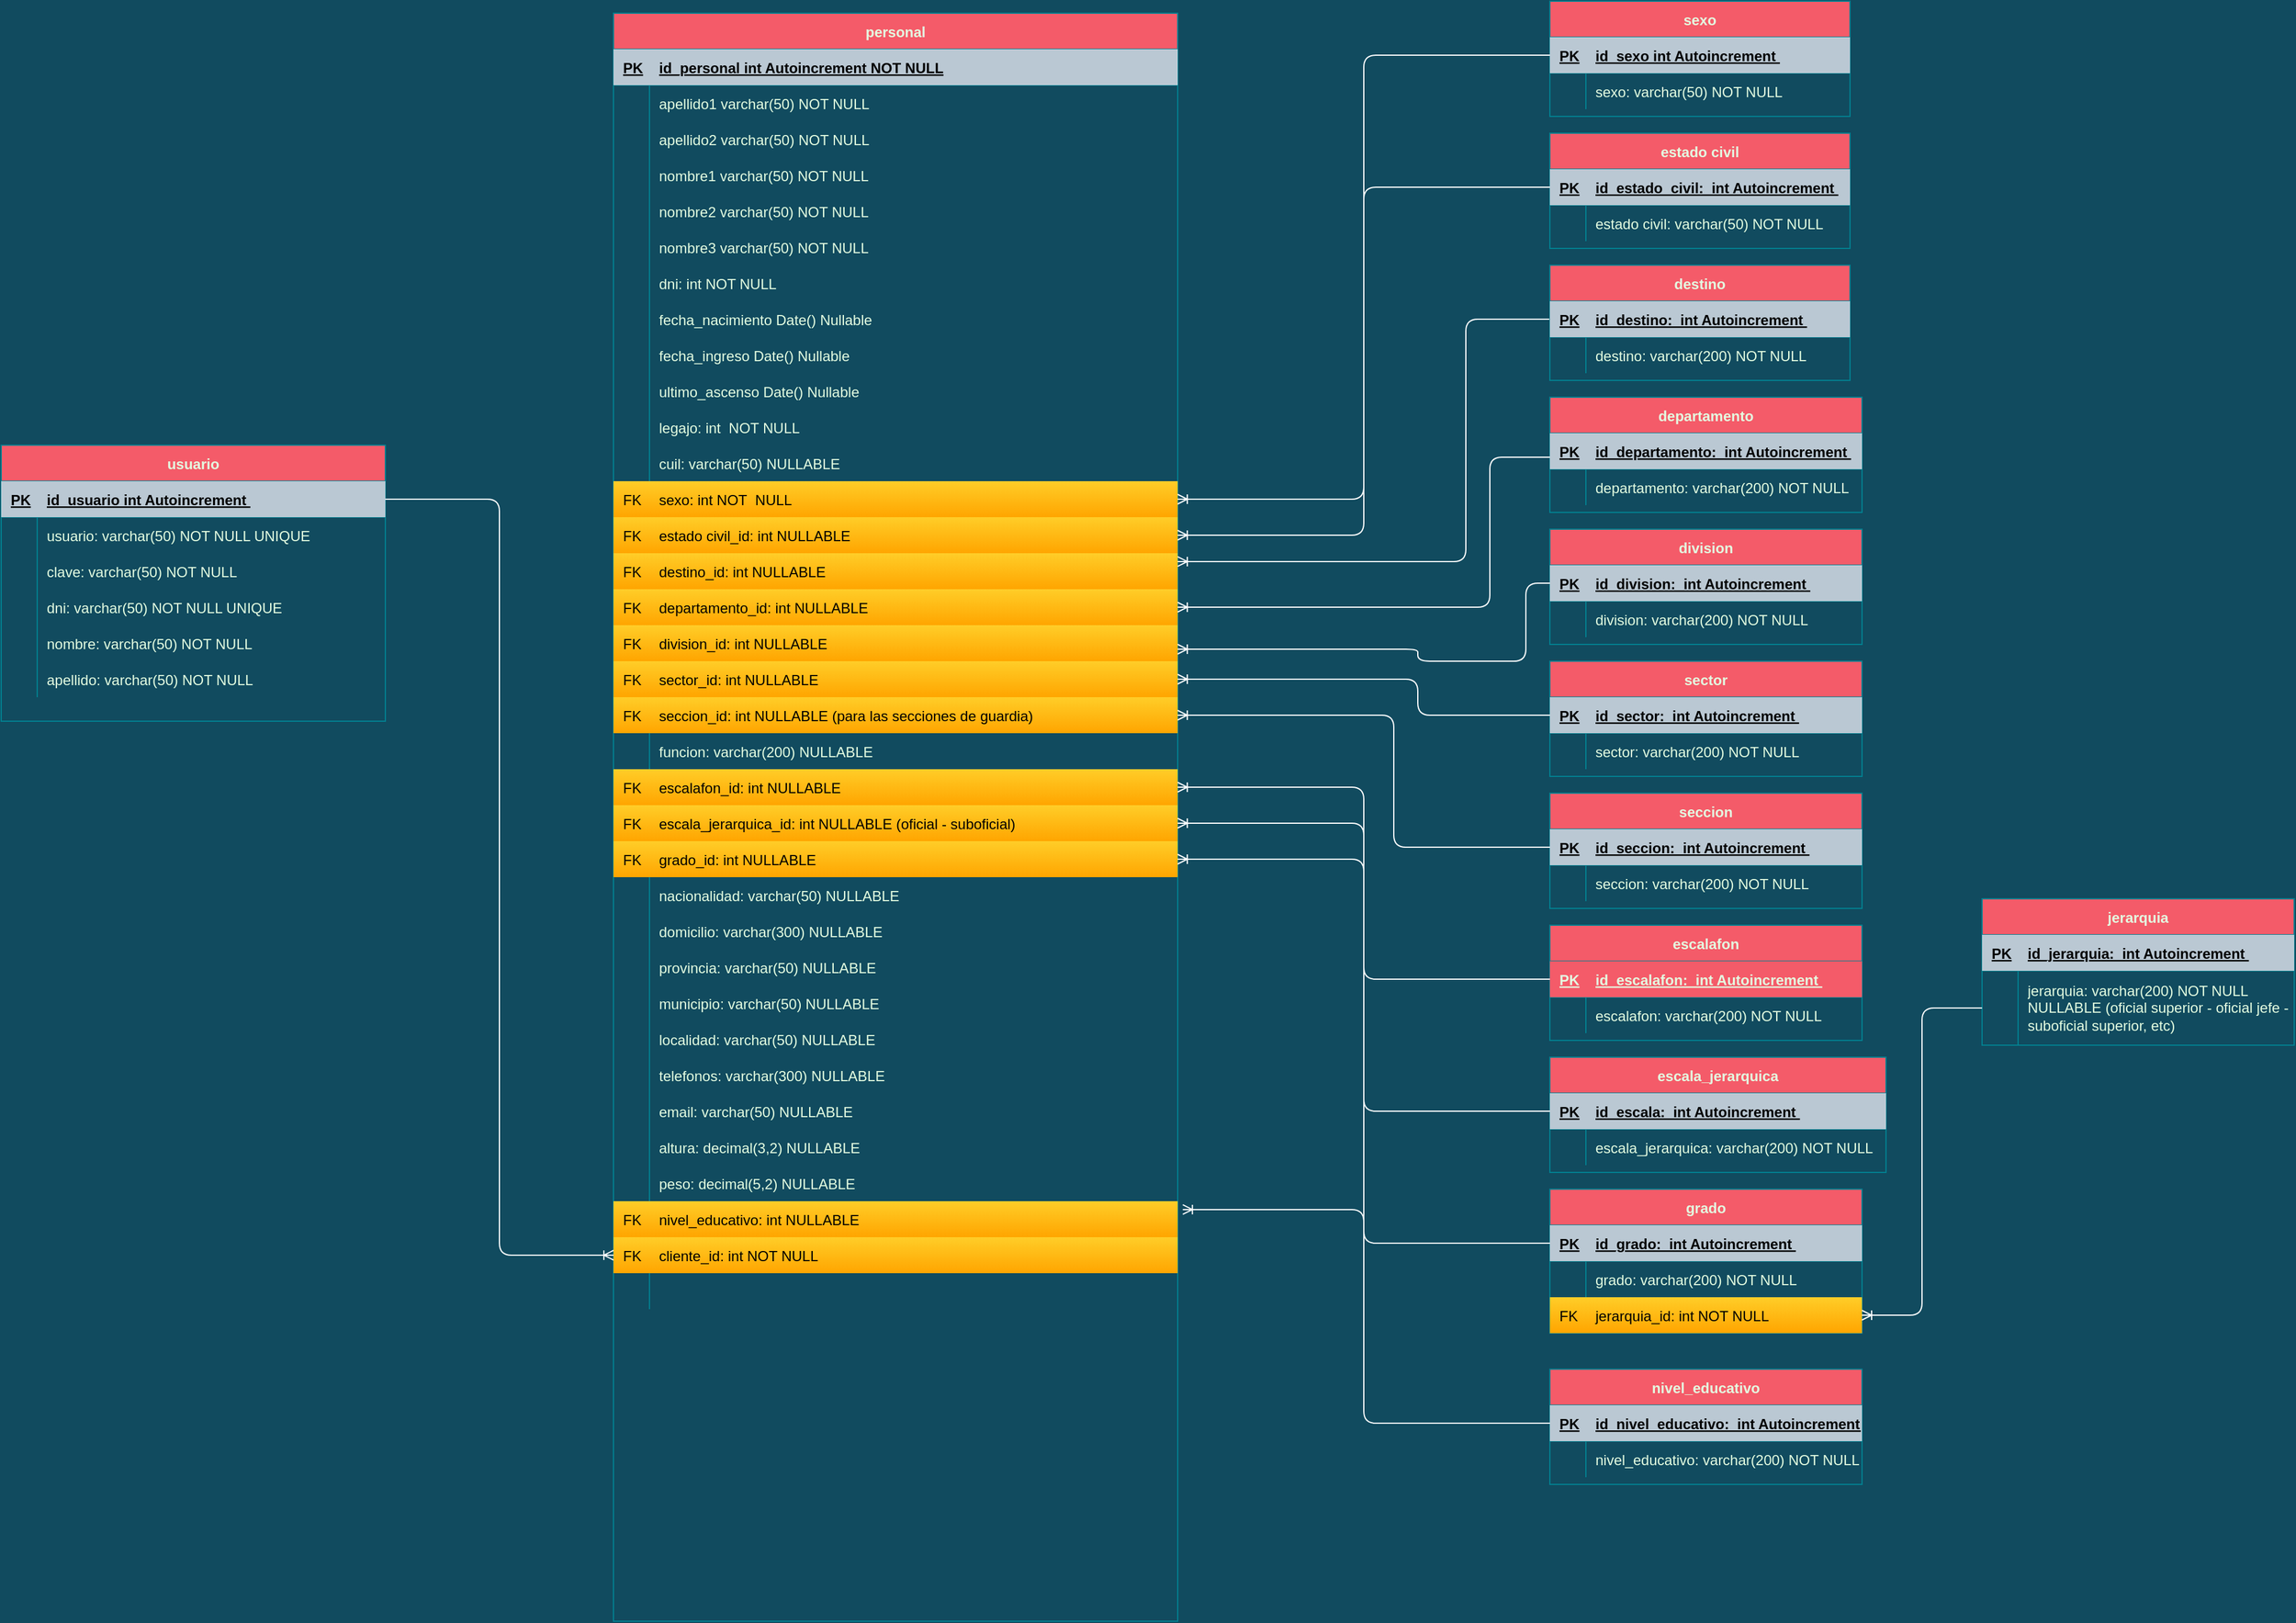 <mxfile version="14.3.2" type="github">
  <diagram id="R2lEEEUBdFMjLlhIrx00" name="Page-1">
    <mxGraphModel dx="1422" dy="762" grid="1" gridSize="10" guides="1" tooltips="1" connect="1" arrows="1" fold="1" page="1" pageScale="1" pageWidth="1169" pageHeight="827" background="#114B5F" math="0" shadow="0" extFonts="Permanent Marker^https://fonts.googleapis.com/css?family=Permanent+Marker">
      <root>
        <mxCell id="0" />
        <mxCell id="1" parent="0" />
        <mxCell id="C-vyLk0tnHw3VtMMgP7b-23" value="personal" style="shape=table;startSize=30;container=1;collapsible=1;childLayout=tableLayout;fixedRows=1;rowLines=0;fontStyle=1;align=center;resizeLast=1;fillColor=#F45B69;strokeColor=#028090;fontColor=#E4FDE1;" parent="1" vertex="1">
          <mxGeometry x="720" y="20" width="470" height="1340" as="geometry" />
        </mxCell>
        <mxCell id="C-vyLk0tnHw3VtMMgP7b-24" value="" style="shape=partialRectangle;collapsible=0;dropTarget=0;pointerEvents=0;fillColor=none;points=[[0,0.5],[1,0.5]];portConstraint=eastwest;top=0;left=0;right=0;bottom=1;strokeColor=#028090;fontColor=#E4FDE1;" parent="C-vyLk0tnHw3VtMMgP7b-23" vertex="1">
          <mxGeometry y="30" width="470" height="30" as="geometry" />
        </mxCell>
        <mxCell id="C-vyLk0tnHw3VtMMgP7b-25" value="PK" style="shape=partialRectangle;overflow=hidden;connectable=0;fillColor=#bac8d3;top=0;left=0;bottom=0;right=0;fontStyle=5;align=left;strokeColor=#23445d;spacingLeft=6;" parent="C-vyLk0tnHw3VtMMgP7b-24" vertex="1">
          <mxGeometry width="30" height="30" as="geometry" />
        </mxCell>
        <mxCell id="C-vyLk0tnHw3VtMMgP7b-26" value="id_personal int Autoincrement NOT NULL " style="shape=partialRectangle;overflow=hidden;connectable=0;fillColor=#bac8d3;top=0;left=0;bottom=0;right=0;align=left;spacingLeft=6;fontStyle=5;strokeColor=#23445d;" parent="C-vyLk0tnHw3VtMMgP7b-24" vertex="1">
          <mxGeometry x="30" width="440" height="30" as="geometry" />
        </mxCell>
        <mxCell id="C-vyLk0tnHw3VtMMgP7b-27" value="" style="shape=partialRectangle;collapsible=0;dropTarget=0;pointerEvents=0;fillColor=none;points=[[0,0.5],[1,0.5]];portConstraint=eastwest;top=0;left=0;right=0;bottom=0;strokeColor=#028090;fontColor=#E4FDE1;" parent="C-vyLk0tnHw3VtMMgP7b-23" vertex="1">
          <mxGeometry y="60" width="470" height="30" as="geometry" />
        </mxCell>
        <mxCell id="C-vyLk0tnHw3VtMMgP7b-28" value="" style="shape=partialRectangle;overflow=hidden;connectable=0;fillColor=none;top=0;left=0;bottom=0;right=0;strokeColor=#028090;fontColor=#E4FDE1;" parent="C-vyLk0tnHw3VtMMgP7b-27" vertex="1">
          <mxGeometry width="30" height="30" as="geometry" />
        </mxCell>
        <mxCell id="C-vyLk0tnHw3VtMMgP7b-29" value="apellido1 varchar(50) NOT NULL" style="shape=partialRectangle;overflow=hidden;connectable=0;top=0;left=0;bottom=0;right=0;align=left;spacingLeft=6;perimeterSpacing=0;strokeWidth=1;opacity=0;labelBorderColor=none;fillColor=none;strokeColor=#028090;fontColor=#E4FDE1;" parent="C-vyLk0tnHw3VtMMgP7b-27" vertex="1">
          <mxGeometry x="30" width="440" height="30" as="geometry" />
        </mxCell>
        <mxCell id="wjLTxVtHtaOY_qUAfeCB-7" value="" style="shape=partialRectangle;collapsible=0;dropTarget=0;pointerEvents=0;fillColor=none;points=[[0,0.5],[1,0.5]];portConstraint=eastwest;top=0;left=0;right=0;bottom=0;strokeColor=#028090;fontColor=#E4FDE1;" parent="C-vyLk0tnHw3VtMMgP7b-23" vertex="1">
          <mxGeometry y="90" width="470" height="30" as="geometry" />
        </mxCell>
        <mxCell id="wjLTxVtHtaOY_qUAfeCB-8" value="" style="shape=partialRectangle;overflow=hidden;connectable=0;fillColor=none;top=0;left=0;bottom=0;right=0;strokeColor=#028090;fontColor=#E4FDE1;" parent="wjLTxVtHtaOY_qUAfeCB-7" vertex="1">
          <mxGeometry width="30" height="30" as="geometry" />
        </mxCell>
        <mxCell id="wjLTxVtHtaOY_qUAfeCB-9" value="apellido2 varchar(50) NOT NULL" style="shape=partialRectangle;overflow=hidden;connectable=0;top=0;left=0;bottom=0;right=0;align=left;spacingLeft=6;perimeterSpacing=0;strokeWidth=1;opacity=0;labelBorderColor=none;fillColor=none;strokeColor=#028090;fontColor=#E4FDE1;" parent="wjLTxVtHtaOY_qUAfeCB-7" vertex="1">
          <mxGeometry x="30" width="440" height="30" as="geometry" />
        </mxCell>
        <mxCell id="wjLTxVtHtaOY_qUAfeCB-1" value="" style="shape=partialRectangle;collapsible=0;dropTarget=0;pointerEvents=0;fillColor=none;points=[[0,0.5],[1,0.5]];portConstraint=eastwest;top=0;left=0;right=0;bottom=0;strokeColor=#028090;fontColor=#E4FDE1;" parent="C-vyLk0tnHw3VtMMgP7b-23" vertex="1">
          <mxGeometry y="120" width="470" height="30" as="geometry" />
        </mxCell>
        <mxCell id="wjLTxVtHtaOY_qUAfeCB-2" value="" style="shape=partialRectangle;overflow=hidden;connectable=0;fillColor=none;top=0;left=0;bottom=0;right=0;strokeColor=#028090;fontColor=#E4FDE1;" parent="wjLTxVtHtaOY_qUAfeCB-1" vertex="1">
          <mxGeometry width="30" height="30" as="geometry" />
        </mxCell>
        <mxCell id="wjLTxVtHtaOY_qUAfeCB-3" value="nombre1 varchar(50) NOT NULL" style="shape=partialRectangle;overflow=hidden;connectable=0;top=0;left=0;bottom=0;right=0;align=left;spacingLeft=6;perimeterSpacing=0;strokeWidth=1;opacity=0;labelBorderColor=none;fillColor=none;strokeColor=#028090;fontColor=#E4FDE1;" parent="wjLTxVtHtaOY_qUAfeCB-1" vertex="1">
          <mxGeometry x="30" width="440" height="30" as="geometry" />
        </mxCell>
        <mxCell id="wjLTxVtHtaOY_qUAfeCB-4" value="" style="shape=partialRectangle;collapsible=0;dropTarget=0;pointerEvents=0;fillColor=none;points=[[0,0.5],[1,0.5]];portConstraint=eastwest;top=0;left=0;right=0;bottom=0;strokeColor=#028090;fontColor=#E4FDE1;" parent="C-vyLk0tnHw3VtMMgP7b-23" vertex="1">
          <mxGeometry y="150" width="470" height="30" as="geometry" />
        </mxCell>
        <mxCell id="wjLTxVtHtaOY_qUAfeCB-5" value="" style="shape=partialRectangle;overflow=hidden;connectable=0;fillColor=none;top=0;left=0;bottom=0;right=0;strokeColor=#028090;fontColor=#E4FDE1;" parent="wjLTxVtHtaOY_qUAfeCB-4" vertex="1">
          <mxGeometry width="30" height="30" as="geometry" />
        </mxCell>
        <mxCell id="wjLTxVtHtaOY_qUAfeCB-6" value="nombre2 varchar(50) NOT NULL" style="shape=partialRectangle;overflow=hidden;connectable=0;top=0;left=0;bottom=0;right=0;align=left;spacingLeft=6;perimeterSpacing=0;strokeWidth=1;opacity=0;labelBorderColor=none;fillColor=none;strokeColor=#028090;fontColor=#E4FDE1;" parent="wjLTxVtHtaOY_qUAfeCB-4" vertex="1">
          <mxGeometry x="30" width="440" height="30" as="geometry" />
        </mxCell>
        <mxCell id="wjLTxVtHtaOY_qUAfeCB-10" value="" style="shape=partialRectangle;collapsible=0;dropTarget=0;pointerEvents=0;fillColor=none;points=[[0,0.5],[1,0.5]];portConstraint=eastwest;top=0;left=0;right=0;bottom=0;strokeColor=#028090;fontColor=#E4FDE1;" parent="C-vyLk0tnHw3VtMMgP7b-23" vertex="1">
          <mxGeometry y="180" width="470" height="30" as="geometry" />
        </mxCell>
        <mxCell id="wjLTxVtHtaOY_qUAfeCB-11" value="" style="shape=partialRectangle;overflow=hidden;connectable=0;fillColor=none;top=0;left=0;bottom=0;right=0;strokeColor=#028090;fontColor=#E4FDE1;" parent="wjLTxVtHtaOY_qUAfeCB-10" vertex="1">
          <mxGeometry width="30" height="30" as="geometry" />
        </mxCell>
        <mxCell id="wjLTxVtHtaOY_qUAfeCB-12" value="nombre3 varchar(50) NOT NULL" style="shape=partialRectangle;overflow=hidden;connectable=0;top=0;left=0;bottom=0;right=0;align=left;spacingLeft=6;perimeterSpacing=0;strokeWidth=1;opacity=0;labelBorderColor=none;fillColor=none;strokeColor=#028090;fontColor=#E4FDE1;" parent="wjLTxVtHtaOY_qUAfeCB-10" vertex="1">
          <mxGeometry x="30" width="440" height="30" as="geometry" />
        </mxCell>
        <mxCell id="wjLTxVtHtaOY_qUAfeCB-22" value="" style="shape=partialRectangle;collapsible=0;dropTarget=0;pointerEvents=0;fillColor=none;points=[[0,0.5],[1,0.5]];portConstraint=eastwest;top=0;left=0;right=0;bottom=0;strokeColor=#028090;fontColor=#E4FDE1;" parent="C-vyLk0tnHw3VtMMgP7b-23" vertex="1">
          <mxGeometry y="210" width="470" height="30" as="geometry" />
        </mxCell>
        <mxCell id="wjLTxVtHtaOY_qUAfeCB-23" value="" style="shape=partialRectangle;overflow=hidden;connectable=0;fillColor=none;top=0;left=0;bottom=0;right=0;strokeColor=#028090;fontColor=#E4FDE1;" parent="wjLTxVtHtaOY_qUAfeCB-22" vertex="1">
          <mxGeometry width="30" height="30" as="geometry" />
        </mxCell>
        <mxCell id="wjLTxVtHtaOY_qUAfeCB-24" value="dni: int NOT NULL" style="shape=partialRectangle;overflow=hidden;connectable=0;top=0;left=0;bottom=0;right=0;align=left;spacingLeft=6;perimeterSpacing=0;strokeWidth=1;opacity=0;labelBorderColor=none;fillColor=none;strokeColor=#028090;fontColor=#E4FDE1;" parent="wjLTxVtHtaOY_qUAfeCB-22" vertex="1">
          <mxGeometry x="30" width="440" height="30" as="geometry" />
        </mxCell>
        <mxCell id="wjLTxVtHtaOY_qUAfeCB-13" value="" style="shape=partialRectangle;collapsible=0;dropTarget=0;pointerEvents=0;fillColor=none;points=[[0,0.5],[1,0.5]];portConstraint=eastwest;top=0;left=0;right=0;bottom=0;strokeColor=#028090;fontColor=#E4FDE1;" parent="C-vyLk0tnHw3VtMMgP7b-23" vertex="1">
          <mxGeometry y="240" width="470" height="30" as="geometry" />
        </mxCell>
        <mxCell id="wjLTxVtHtaOY_qUAfeCB-14" value="" style="shape=partialRectangle;overflow=hidden;connectable=0;fillColor=none;top=0;left=0;bottom=0;right=0;strokeColor=#028090;fontColor=#E4FDE1;" parent="wjLTxVtHtaOY_qUAfeCB-13" vertex="1">
          <mxGeometry width="30" height="30" as="geometry" />
        </mxCell>
        <mxCell id="wjLTxVtHtaOY_qUAfeCB-15" value="fecha_nacimiento Date() Nullable" style="shape=partialRectangle;overflow=hidden;connectable=0;top=0;left=0;bottom=0;right=0;align=left;spacingLeft=6;perimeterSpacing=0;strokeWidth=1;opacity=0;labelBorderColor=none;fillColor=none;strokeColor=#028090;fontColor=#E4FDE1;" parent="wjLTxVtHtaOY_qUAfeCB-13" vertex="1">
          <mxGeometry x="30" width="440" height="30" as="geometry" />
        </mxCell>
        <mxCell id="wjLTxVtHtaOY_qUAfeCB-16" value="" style="shape=partialRectangle;collapsible=0;dropTarget=0;pointerEvents=0;fillColor=none;points=[[0,0.5],[1,0.5]];portConstraint=eastwest;top=0;left=0;right=0;bottom=0;strokeColor=#028090;fontColor=#E4FDE1;" parent="C-vyLk0tnHw3VtMMgP7b-23" vertex="1">
          <mxGeometry y="270" width="470" height="30" as="geometry" />
        </mxCell>
        <mxCell id="wjLTxVtHtaOY_qUAfeCB-17" value="" style="shape=partialRectangle;overflow=hidden;connectable=0;fillColor=none;top=0;left=0;bottom=0;right=0;strokeColor=#028090;fontColor=#E4FDE1;" parent="wjLTxVtHtaOY_qUAfeCB-16" vertex="1">
          <mxGeometry width="30" height="30" as="geometry" />
        </mxCell>
        <mxCell id="wjLTxVtHtaOY_qUAfeCB-18" value="fecha_ingreso Date() Nullable" style="shape=partialRectangle;overflow=hidden;connectable=0;top=0;left=0;bottom=0;right=0;align=left;spacingLeft=6;perimeterSpacing=0;strokeWidth=1;opacity=0;labelBorderColor=none;fillColor=none;strokeColor=#028090;fontColor=#E4FDE1;" parent="wjLTxVtHtaOY_qUAfeCB-16" vertex="1">
          <mxGeometry x="30" width="440" height="30" as="geometry" />
        </mxCell>
        <mxCell id="wjLTxVtHtaOY_qUAfeCB-19" value="" style="shape=partialRectangle;collapsible=0;dropTarget=0;pointerEvents=0;fillColor=none;points=[[0,0.5],[1,0.5]];portConstraint=eastwest;top=0;left=0;right=0;bottom=0;strokeColor=#028090;fontColor=#E4FDE1;" parent="C-vyLk0tnHw3VtMMgP7b-23" vertex="1">
          <mxGeometry y="300" width="470" height="30" as="geometry" />
        </mxCell>
        <mxCell id="wjLTxVtHtaOY_qUAfeCB-20" value="" style="shape=partialRectangle;overflow=hidden;connectable=0;fillColor=none;top=0;left=0;bottom=0;right=0;strokeColor=#028090;fontColor=#E4FDE1;" parent="wjLTxVtHtaOY_qUAfeCB-19" vertex="1">
          <mxGeometry width="30" height="30" as="geometry" />
        </mxCell>
        <mxCell id="wjLTxVtHtaOY_qUAfeCB-21" value="ultimo_ascenso Date() Nullable" style="shape=partialRectangle;overflow=hidden;connectable=0;top=0;left=0;bottom=0;right=0;align=left;spacingLeft=6;perimeterSpacing=0;strokeWidth=1;opacity=0;labelBorderColor=none;fillColor=none;strokeColor=#028090;fontColor=#E4FDE1;" parent="wjLTxVtHtaOY_qUAfeCB-19" vertex="1">
          <mxGeometry x="30" width="440" height="30" as="geometry" />
        </mxCell>
        <mxCell id="wjLTxVtHtaOY_qUAfeCB-25" value="" style="shape=partialRectangle;collapsible=0;dropTarget=0;pointerEvents=0;fillColor=none;points=[[0,0.5],[1,0.5]];portConstraint=eastwest;top=0;left=0;right=0;bottom=0;strokeColor=#028090;fontColor=#E4FDE1;" parent="C-vyLk0tnHw3VtMMgP7b-23" vertex="1">
          <mxGeometry y="330" width="470" height="30" as="geometry" />
        </mxCell>
        <mxCell id="wjLTxVtHtaOY_qUAfeCB-26" value="" style="shape=partialRectangle;overflow=hidden;connectable=0;fillColor=none;top=0;left=0;bottom=0;right=0;strokeColor=#028090;fontColor=#E4FDE1;" parent="wjLTxVtHtaOY_qUAfeCB-25" vertex="1">
          <mxGeometry width="30" height="30" as="geometry" />
        </mxCell>
        <mxCell id="wjLTxVtHtaOY_qUAfeCB-27" value="legajo: int  NOT NULL" style="shape=partialRectangle;overflow=hidden;connectable=0;top=0;left=0;bottom=0;right=0;align=left;spacingLeft=6;perimeterSpacing=0;strokeWidth=1;opacity=0;labelBorderColor=none;fillColor=none;strokeColor=#028090;fontColor=#E4FDE1;" parent="wjLTxVtHtaOY_qUAfeCB-25" vertex="1">
          <mxGeometry x="30" width="440" height="30" as="geometry" />
        </mxCell>
        <mxCell id="wjLTxVtHtaOY_qUAfeCB-28" value="" style="shape=partialRectangle;collapsible=0;dropTarget=0;pointerEvents=0;fillColor=none;points=[[0,0.5],[1,0.5]];portConstraint=eastwest;top=0;left=0;right=0;bottom=0;strokeColor=#028090;fontColor=#E4FDE1;" parent="C-vyLk0tnHw3VtMMgP7b-23" vertex="1">
          <mxGeometry y="360" width="470" height="30" as="geometry" />
        </mxCell>
        <mxCell id="wjLTxVtHtaOY_qUAfeCB-29" value="" style="shape=partialRectangle;overflow=hidden;connectable=0;fillColor=none;top=0;left=0;bottom=0;right=0;strokeColor=#028090;fontColor=#E4FDE1;" parent="wjLTxVtHtaOY_qUAfeCB-28" vertex="1">
          <mxGeometry width="30" height="30" as="geometry" />
        </mxCell>
        <mxCell id="wjLTxVtHtaOY_qUAfeCB-30" value="cuil: varchar(50) NULLABLE" style="shape=partialRectangle;overflow=hidden;connectable=0;top=0;left=0;bottom=0;right=0;align=left;spacingLeft=6;perimeterSpacing=0;strokeWidth=1;opacity=0;labelBorderColor=none;fillColor=none;strokeColor=#028090;fontColor=#E4FDE1;" parent="wjLTxVtHtaOY_qUAfeCB-28" vertex="1">
          <mxGeometry x="30" width="440" height="30" as="geometry" />
        </mxCell>
        <mxCell id="wjLTxVtHtaOY_qUAfeCB-31" value="" style="shape=partialRectangle;collapsible=0;dropTarget=0;pointerEvents=0;fillColor=#F45B69;points=[[0,0.5],[1,0.5]];portConstraint=eastwest;top=0;left=0;right=0;bottom=0;strokeColor=#028090;fontColor=#E4FDE1;" parent="C-vyLk0tnHw3VtMMgP7b-23" vertex="1">
          <mxGeometry y="390" width="470" height="30" as="geometry" />
        </mxCell>
        <mxCell id="wjLTxVtHtaOY_qUAfeCB-32" value="FK" style="shape=partialRectangle;overflow=hidden;connectable=0;fillColor=#ffcd28;top=0;left=0;bottom=0;right=0;strokeColor=#d79b00;fontColor=#000000;align=left;strokeWidth=1;gradientColor=#ffa500;spacingLeft=6;" parent="wjLTxVtHtaOY_qUAfeCB-31" vertex="1">
          <mxGeometry width="30" height="30" as="geometry" />
        </mxCell>
        <mxCell id="wjLTxVtHtaOY_qUAfeCB-33" value="sexo: int NOT  NULL" style="shape=partialRectangle;overflow=hidden;connectable=0;top=0;left=0;bottom=0;right=0;align=left;spacingLeft=6;perimeterSpacing=0;strokeWidth=1;labelBorderColor=none;fillColor=#ffcd28;strokeColor=#d79b00;fontColor=#000000;gradientColor=#ffa500;" parent="wjLTxVtHtaOY_qUAfeCB-31" vertex="1">
          <mxGeometry x="30" width="440" height="30" as="geometry" />
        </mxCell>
        <mxCell id="wjLTxVtHtaOY_qUAfeCB-34" value="" style="shape=partialRectangle;collapsible=0;dropTarget=0;pointerEvents=0;fillColor=#F45B69;points=[[0,0.5],[1,0.5]];portConstraint=eastwest;top=0;left=0;right=0;bottom=0;strokeColor=#028090;fontColor=#E4FDE1;" parent="C-vyLk0tnHw3VtMMgP7b-23" vertex="1">
          <mxGeometry y="420" width="470" height="30" as="geometry" />
        </mxCell>
        <mxCell id="wjLTxVtHtaOY_qUAfeCB-35" value="FK" style="shape=partialRectangle;overflow=hidden;connectable=0;fillColor=#ffcd28;top=0;left=0;bottom=0;right=0;strokeColor=#d79b00;fontColor=#000000;align=left;strokeWidth=1;gradientColor=#ffa500;spacingLeft=6;" parent="wjLTxVtHtaOY_qUAfeCB-34" vertex="1">
          <mxGeometry width="30" height="30" as="geometry" />
        </mxCell>
        <mxCell id="wjLTxVtHtaOY_qUAfeCB-36" value="estado civil_id: int NULLABLE" style="shape=partialRectangle;overflow=hidden;connectable=0;top=0;left=0;bottom=0;right=0;align=left;spacingLeft=6;perimeterSpacing=0;strokeWidth=1;labelBorderColor=none;fillColor=#ffcd28;strokeColor=#d79b00;fontColor=#000000;gradientColor=#ffa500;" parent="wjLTxVtHtaOY_qUAfeCB-34" vertex="1">
          <mxGeometry x="30" width="440" height="30" as="geometry" />
        </mxCell>
        <mxCell id="wjLTxVtHtaOY_qUAfeCB-37" value="" style="shape=partialRectangle;collapsible=0;dropTarget=0;pointerEvents=0;fillColor=#F45B69;points=[[0,0.5],[1,0.5]];portConstraint=eastwest;top=0;left=0;right=0;bottom=0;strokeColor=#028090;fontColor=#E4FDE1;" parent="C-vyLk0tnHw3VtMMgP7b-23" vertex="1">
          <mxGeometry y="450" width="470" height="30" as="geometry" />
        </mxCell>
        <mxCell id="wjLTxVtHtaOY_qUAfeCB-38" value="FK" style="shape=partialRectangle;overflow=hidden;connectable=0;fillColor=#ffcd28;top=0;left=0;bottom=0;right=0;strokeColor=#d79b00;fontColor=#000000;align=left;strokeWidth=1;gradientColor=#ffa500;spacingLeft=6;" parent="wjLTxVtHtaOY_qUAfeCB-37" vertex="1">
          <mxGeometry width="30" height="30" as="geometry" />
        </mxCell>
        <mxCell id="wjLTxVtHtaOY_qUAfeCB-39" value="destino_id: int NULLABLE" style="shape=partialRectangle;overflow=hidden;connectable=0;top=0;left=0;bottom=0;right=0;align=left;spacingLeft=6;perimeterSpacing=0;strokeWidth=1;labelBorderColor=none;fillColor=#ffcd28;strokeColor=#d79b00;fontColor=#000000;gradientColor=#ffa500;" parent="wjLTxVtHtaOY_qUAfeCB-37" vertex="1">
          <mxGeometry x="30" width="440" height="30" as="geometry" />
        </mxCell>
        <mxCell id="wjLTxVtHtaOY_qUAfeCB-40" value="" style="shape=partialRectangle;collapsible=0;dropTarget=0;pointerEvents=0;fillColor=#F45B69;points=[[0,0.5],[1,0.5]];portConstraint=eastwest;top=0;left=0;right=0;bottom=0;strokeColor=#028090;fontColor=#E4FDE1;" parent="C-vyLk0tnHw3VtMMgP7b-23" vertex="1">
          <mxGeometry y="480" width="470" height="30" as="geometry" />
        </mxCell>
        <mxCell id="wjLTxVtHtaOY_qUAfeCB-41" value="FK" style="shape=partialRectangle;overflow=hidden;connectable=0;fillColor=#ffcd28;top=0;left=0;bottom=0;right=0;strokeColor=#d79b00;fontColor=#000000;align=left;strokeWidth=1;gradientColor=#ffa500;spacingLeft=6;" parent="wjLTxVtHtaOY_qUAfeCB-40" vertex="1">
          <mxGeometry width="30" height="30" as="geometry" />
        </mxCell>
        <mxCell id="wjLTxVtHtaOY_qUAfeCB-42" value="departamento_id: int NULLABLE" style="shape=partialRectangle;overflow=hidden;connectable=0;top=0;left=0;bottom=0;right=0;align=left;spacingLeft=6;perimeterSpacing=0;strokeWidth=1;labelBorderColor=none;fillColor=#ffcd28;strokeColor=#d79b00;fontColor=#000000;gradientColor=#ffa500;" parent="wjLTxVtHtaOY_qUAfeCB-40" vertex="1">
          <mxGeometry x="30" width="440" height="30" as="geometry" />
        </mxCell>
        <mxCell id="wjLTxVtHtaOY_qUAfeCB-43" value="" style="shape=partialRectangle;collapsible=0;dropTarget=0;pointerEvents=0;fillColor=#F45B69;points=[[0,0.5],[1,0.5]];portConstraint=eastwest;top=0;left=0;right=0;bottom=0;strokeColor=#028090;fontColor=#E4FDE1;" parent="C-vyLk0tnHw3VtMMgP7b-23" vertex="1">
          <mxGeometry y="510" width="470" height="30" as="geometry" />
        </mxCell>
        <mxCell id="wjLTxVtHtaOY_qUAfeCB-44" value="FK" style="shape=partialRectangle;overflow=hidden;connectable=0;fillColor=#ffcd28;top=0;left=0;bottom=0;right=0;strokeColor=#d79b00;fontColor=#000000;align=left;strokeWidth=1;gradientColor=#ffa500;spacingLeft=6;" parent="wjLTxVtHtaOY_qUAfeCB-43" vertex="1">
          <mxGeometry width="30" height="30" as="geometry" />
        </mxCell>
        <mxCell id="wjLTxVtHtaOY_qUAfeCB-45" value="division_id: int NULLABLE" style="shape=partialRectangle;overflow=hidden;connectable=0;top=0;left=0;bottom=0;right=0;align=left;spacingLeft=6;perimeterSpacing=0;strokeWidth=1;labelBorderColor=none;fillColor=#ffcd28;strokeColor=#d79b00;fontColor=#000000;gradientColor=#ffa500;" parent="wjLTxVtHtaOY_qUAfeCB-43" vertex="1">
          <mxGeometry x="30" width="440" height="30" as="geometry" />
        </mxCell>
        <mxCell id="wjLTxVtHtaOY_qUAfeCB-46" value="" style="shape=partialRectangle;collapsible=0;dropTarget=0;pointerEvents=0;fillColor=#F45B69;points=[[0,0.5],[1,0.5]];portConstraint=eastwest;top=0;left=0;right=0;bottom=0;strokeColor=#028090;fontColor=#E4FDE1;" parent="C-vyLk0tnHw3VtMMgP7b-23" vertex="1">
          <mxGeometry y="540" width="470" height="30" as="geometry" />
        </mxCell>
        <mxCell id="wjLTxVtHtaOY_qUAfeCB-47" value="FK" style="shape=partialRectangle;overflow=hidden;connectable=0;fillColor=#ffcd28;top=0;left=0;bottom=0;right=0;strokeColor=#d79b00;fontColor=#000000;align=left;strokeWidth=1;gradientColor=#ffa500;spacingLeft=6;" parent="wjLTxVtHtaOY_qUAfeCB-46" vertex="1">
          <mxGeometry width="30" height="30" as="geometry" />
        </mxCell>
        <mxCell id="wjLTxVtHtaOY_qUAfeCB-48" value="sector_id: int NULLABLE" style="shape=partialRectangle;overflow=hidden;connectable=0;top=0;left=0;bottom=0;right=0;align=left;spacingLeft=6;perimeterSpacing=0;strokeWidth=1;labelBorderColor=none;fillColor=#ffcd28;strokeColor=#d79b00;fontColor=#000000;gradientColor=#ffa500;" parent="wjLTxVtHtaOY_qUAfeCB-46" vertex="1">
          <mxGeometry x="30" width="440" height="30" as="geometry" />
        </mxCell>
        <mxCell id="wjLTxVtHtaOY_qUAfeCB-49" value="" style="shape=partialRectangle;collapsible=0;dropTarget=0;pointerEvents=0;fillColor=#F45B69;points=[[0,0.5],[1,0.5]];portConstraint=eastwest;top=0;left=0;right=0;bottom=0;strokeColor=#028090;fontColor=#E4FDE1;" parent="C-vyLk0tnHw3VtMMgP7b-23" vertex="1">
          <mxGeometry y="570" width="470" height="30" as="geometry" />
        </mxCell>
        <mxCell id="wjLTxVtHtaOY_qUAfeCB-50" value="FK" style="shape=partialRectangle;overflow=hidden;connectable=0;fillColor=#ffcd28;top=0;left=0;bottom=0;right=0;strokeColor=#d79b00;fontColor=#000000;align=left;strokeWidth=1;gradientColor=#ffa500;spacingLeft=6;" parent="wjLTxVtHtaOY_qUAfeCB-49" vertex="1">
          <mxGeometry width="30" height="30" as="geometry" />
        </mxCell>
        <mxCell id="wjLTxVtHtaOY_qUAfeCB-51" value="seccion_id: int NULLABLE (para las secciones de guardia)" style="shape=partialRectangle;overflow=hidden;connectable=0;top=0;left=0;bottom=0;right=0;align=left;spacingLeft=6;perimeterSpacing=0;strokeWidth=1;labelBorderColor=none;fillColor=#ffcd28;strokeColor=#d79b00;fontColor=#000000;gradientColor=#ffa500;" parent="wjLTxVtHtaOY_qUAfeCB-49" vertex="1">
          <mxGeometry x="30" width="440" height="30" as="geometry" />
        </mxCell>
        <mxCell id="wjLTxVtHtaOY_qUAfeCB-64" value="" style="shape=partialRectangle;collapsible=0;dropTarget=0;pointerEvents=0;fillColor=none;points=[[0,0.5],[1,0.5]];portConstraint=eastwest;top=0;left=0;right=0;bottom=0;strokeColor=#028090;fontColor=#E4FDE1;" parent="C-vyLk0tnHw3VtMMgP7b-23" vertex="1">
          <mxGeometry y="600" width="470" height="30" as="geometry" />
        </mxCell>
        <mxCell id="wjLTxVtHtaOY_qUAfeCB-65" value="" style="shape=partialRectangle;overflow=hidden;connectable=0;fillColor=none;top=0;left=0;bottom=0;right=0;strokeColor=#028090;fontColor=#E4FDE1;" parent="wjLTxVtHtaOY_qUAfeCB-64" vertex="1">
          <mxGeometry width="30" height="30" as="geometry" />
        </mxCell>
        <mxCell id="wjLTxVtHtaOY_qUAfeCB-66" value="funcion: varchar(200) NULLABLE" style="shape=partialRectangle;overflow=hidden;connectable=0;top=0;left=0;bottom=0;right=0;align=left;spacingLeft=6;perimeterSpacing=0;strokeWidth=1;opacity=0;labelBorderColor=none;fillColor=none;strokeColor=#028090;fontColor=#E4FDE1;" parent="wjLTxVtHtaOY_qUAfeCB-64" vertex="1">
          <mxGeometry x="30" width="440" height="30" as="geometry" />
        </mxCell>
        <mxCell id="wjLTxVtHtaOY_qUAfeCB-52" value="" style="shape=partialRectangle;collapsible=0;dropTarget=0;pointerEvents=0;fillColor=#F45B69;points=[[0,0.5],[1,0.5]];portConstraint=eastwest;top=0;left=0;right=0;bottom=0;strokeColor=#028090;fontColor=#E4FDE1;" parent="C-vyLk0tnHw3VtMMgP7b-23" vertex="1">
          <mxGeometry y="630" width="470" height="30" as="geometry" />
        </mxCell>
        <mxCell id="wjLTxVtHtaOY_qUAfeCB-53" value="FK" style="shape=partialRectangle;overflow=hidden;connectable=0;fillColor=#ffcd28;top=0;left=0;bottom=0;right=0;strokeColor=#d79b00;fontColor=#000000;align=left;strokeWidth=1;gradientColor=#ffa500;spacingLeft=6;" parent="wjLTxVtHtaOY_qUAfeCB-52" vertex="1">
          <mxGeometry width="30" height="30" as="geometry" />
        </mxCell>
        <mxCell id="wjLTxVtHtaOY_qUAfeCB-54" value="escalafon_id: int NULLABLE " style="shape=partialRectangle;overflow=hidden;connectable=0;top=0;left=0;bottom=0;right=0;align=left;spacingLeft=6;perimeterSpacing=0;strokeWidth=1;labelBorderColor=none;fillColor=#ffcd28;strokeColor=#d79b00;fontColor=#000000;gradientColor=#ffa500;" parent="wjLTxVtHtaOY_qUAfeCB-52" vertex="1">
          <mxGeometry x="30" width="440" height="30" as="geometry" />
        </mxCell>
        <mxCell id="wjLTxVtHtaOY_qUAfeCB-55" value="" style="shape=partialRectangle;collapsible=0;dropTarget=0;pointerEvents=0;fillColor=#F45B69;points=[[0,0.5],[1,0.5]];portConstraint=eastwest;top=0;left=0;right=0;bottom=0;strokeColor=#028090;fontColor=#E4FDE1;" parent="C-vyLk0tnHw3VtMMgP7b-23" vertex="1">
          <mxGeometry y="660" width="470" height="30" as="geometry" />
        </mxCell>
        <mxCell id="wjLTxVtHtaOY_qUAfeCB-56" value="FK" style="shape=partialRectangle;overflow=hidden;connectable=0;fillColor=#ffcd28;top=0;left=0;bottom=0;right=0;strokeColor=#d79b00;fontColor=#000000;align=left;strokeWidth=1;gradientColor=#ffa500;spacingLeft=6;" parent="wjLTxVtHtaOY_qUAfeCB-55" vertex="1">
          <mxGeometry width="30" height="30" as="geometry" />
        </mxCell>
        <mxCell id="wjLTxVtHtaOY_qUAfeCB-57" value="escala_jerarquica_id: int NULLABLE (oficial - suboficial)" style="shape=partialRectangle;overflow=hidden;connectable=0;top=0;left=0;bottom=0;right=0;align=left;spacingLeft=6;perimeterSpacing=0;strokeWidth=1;labelBorderColor=none;fillColor=#ffcd28;strokeColor=#d79b00;fontColor=#000000;gradientColor=#ffa500;" parent="wjLTxVtHtaOY_qUAfeCB-55" vertex="1">
          <mxGeometry x="30" width="440" height="30" as="geometry" />
        </mxCell>
        <mxCell id="wjLTxVtHtaOY_qUAfeCB-61" value="" style="shape=partialRectangle;collapsible=0;dropTarget=0;pointerEvents=0;fillColor=#F45B69;points=[[0,0.5],[1,0.5]];portConstraint=eastwest;top=0;left=0;right=0;bottom=0;strokeColor=#028090;fontColor=#E4FDE1;" parent="C-vyLk0tnHw3VtMMgP7b-23" vertex="1">
          <mxGeometry y="690" width="470" height="30" as="geometry" />
        </mxCell>
        <mxCell id="wjLTxVtHtaOY_qUAfeCB-62" value="FK" style="shape=partialRectangle;overflow=hidden;connectable=0;fillColor=#ffcd28;top=0;left=0;bottom=0;right=0;strokeColor=#d79b00;fontColor=#000000;align=left;strokeWidth=1;gradientColor=#ffa500;spacingLeft=6;" parent="wjLTxVtHtaOY_qUAfeCB-61" vertex="1">
          <mxGeometry width="30" height="30" as="geometry" />
        </mxCell>
        <mxCell id="wjLTxVtHtaOY_qUAfeCB-63" value="grado_id: int NULLABLE " style="shape=partialRectangle;overflow=hidden;connectable=0;top=0;left=0;bottom=0;right=0;align=left;spacingLeft=6;perimeterSpacing=0;strokeWidth=1;labelBorderColor=none;fillColor=#ffcd28;strokeColor=#d79b00;fontColor=#000000;gradientColor=#ffa500;" parent="wjLTxVtHtaOY_qUAfeCB-61" vertex="1">
          <mxGeometry x="30" width="440" height="30" as="geometry" />
        </mxCell>
        <mxCell id="wjLTxVtHtaOY_qUAfeCB-67" value="" style="shape=partialRectangle;collapsible=0;dropTarget=0;pointerEvents=0;fillColor=none;points=[[0,0.5],[1,0.5]];portConstraint=eastwest;top=0;left=0;right=0;bottom=0;strokeColor=#028090;fontColor=#E4FDE1;" parent="C-vyLk0tnHw3VtMMgP7b-23" vertex="1">
          <mxGeometry y="720" width="470" height="30" as="geometry" />
        </mxCell>
        <mxCell id="wjLTxVtHtaOY_qUAfeCB-68" value="" style="shape=partialRectangle;overflow=hidden;connectable=0;fillColor=none;top=0;left=0;bottom=0;right=0;strokeColor=#028090;fontColor=#E4FDE1;" parent="wjLTxVtHtaOY_qUAfeCB-67" vertex="1">
          <mxGeometry width="30" height="30" as="geometry" />
        </mxCell>
        <mxCell id="wjLTxVtHtaOY_qUAfeCB-69" value="nacionalidad: varchar(50) NULLABLE" style="shape=partialRectangle;overflow=hidden;connectable=0;top=0;left=0;bottom=0;right=0;align=left;spacingLeft=6;perimeterSpacing=0;strokeWidth=1;opacity=0;labelBorderColor=none;fillColor=none;strokeColor=#028090;fontColor=#E4FDE1;" parent="wjLTxVtHtaOY_qUAfeCB-67" vertex="1">
          <mxGeometry x="30" width="440" height="30" as="geometry" />
        </mxCell>
        <mxCell id="wjLTxVtHtaOY_qUAfeCB-88" value="" style="shape=partialRectangle;collapsible=0;dropTarget=0;pointerEvents=0;fillColor=none;points=[[0,0.5],[1,0.5]];portConstraint=eastwest;top=0;left=0;right=0;bottom=0;strokeColor=#028090;fontColor=#E4FDE1;" parent="C-vyLk0tnHw3VtMMgP7b-23" vertex="1">
          <mxGeometry y="750" width="470" height="30" as="geometry" />
        </mxCell>
        <mxCell id="wjLTxVtHtaOY_qUAfeCB-89" value="" style="shape=partialRectangle;overflow=hidden;connectable=0;fillColor=none;top=0;left=0;bottom=0;right=0;strokeColor=#028090;fontColor=#E4FDE1;" parent="wjLTxVtHtaOY_qUAfeCB-88" vertex="1">
          <mxGeometry width="30" height="30" as="geometry" />
        </mxCell>
        <mxCell id="wjLTxVtHtaOY_qUAfeCB-90" value="domicilio: varchar(300) NULLABLE" style="shape=partialRectangle;overflow=hidden;connectable=0;top=0;left=0;bottom=0;right=0;align=left;spacingLeft=6;perimeterSpacing=0;strokeWidth=1;opacity=0;labelBorderColor=none;fillColor=none;strokeColor=#028090;fontColor=#E4FDE1;" parent="wjLTxVtHtaOY_qUAfeCB-88" vertex="1">
          <mxGeometry x="30" width="440" height="30" as="geometry" />
        </mxCell>
        <mxCell id="wjLTxVtHtaOY_qUAfeCB-79" value="" style="shape=partialRectangle;collapsible=0;dropTarget=0;pointerEvents=0;fillColor=none;points=[[0,0.5],[1,0.5]];portConstraint=eastwest;top=0;left=0;right=0;bottom=0;strokeColor=#028090;fontColor=#E4FDE1;" parent="C-vyLk0tnHw3VtMMgP7b-23" vertex="1">
          <mxGeometry y="780" width="470" height="30" as="geometry" />
        </mxCell>
        <mxCell id="wjLTxVtHtaOY_qUAfeCB-80" value="" style="shape=partialRectangle;overflow=hidden;connectable=0;fillColor=none;top=0;left=0;bottom=0;right=0;strokeColor=#028090;fontColor=#E4FDE1;" parent="wjLTxVtHtaOY_qUAfeCB-79" vertex="1">
          <mxGeometry width="30" height="30" as="geometry" />
        </mxCell>
        <mxCell id="wjLTxVtHtaOY_qUAfeCB-81" value="provincia: varchar(50) NULLABLE" style="shape=partialRectangle;overflow=hidden;connectable=0;top=0;left=0;bottom=0;right=0;align=left;spacingLeft=6;perimeterSpacing=0;strokeWidth=1;opacity=0;labelBorderColor=none;fillColor=none;strokeColor=#028090;fontColor=#E4FDE1;" parent="wjLTxVtHtaOY_qUAfeCB-79" vertex="1">
          <mxGeometry x="30" width="440" height="30" as="geometry" />
        </mxCell>
        <mxCell id="wjLTxVtHtaOY_qUAfeCB-82" value="" style="shape=partialRectangle;collapsible=0;dropTarget=0;pointerEvents=0;fillColor=none;points=[[0,0.5],[1,0.5]];portConstraint=eastwest;top=0;left=0;right=0;bottom=0;strokeColor=#028090;fontColor=#E4FDE1;" parent="C-vyLk0tnHw3VtMMgP7b-23" vertex="1">
          <mxGeometry y="810" width="470" height="30" as="geometry" />
        </mxCell>
        <mxCell id="wjLTxVtHtaOY_qUAfeCB-83" value="" style="shape=partialRectangle;overflow=hidden;connectable=0;fillColor=none;top=0;left=0;bottom=0;right=0;strokeColor=#028090;fontColor=#E4FDE1;" parent="wjLTxVtHtaOY_qUAfeCB-82" vertex="1">
          <mxGeometry width="30" height="30" as="geometry" />
        </mxCell>
        <mxCell id="wjLTxVtHtaOY_qUAfeCB-84" value="municipio: varchar(50) NULLABLE" style="shape=partialRectangle;overflow=hidden;connectable=0;top=0;left=0;bottom=0;right=0;align=left;spacingLeft=6;perimeterSpacing=0;strokeWidth=1;opacity=0;labelBorderColor=none;fillColor=none;strokeColor=#028090;fontColor=#E4FDE1;" parent="wjLTxVtHtaOY_qUAfeCB-82" vertex="1">
          <mxGeometry x="30" width="440" height="30" as="geometry" />
        </mxCell>
        <mxCell id="wjLTxVtHtaOY_qUAfeCB-85" value="" style="shape=partialRectangle;collapsible=0;dropTarget=0;pointerEvents=0;fillColor=none;points=[[0,0.5],[1,0.5]];portConstraint=eastwest;top=0;left=0;right=0;bottom=0;strokeColor=#028090;fontColor=#E4FDE1;" parent="C-vyLk0tnHw3VtMMgP7b-23" vertex="1">
          <mxGeometry y="840" width="470" height="30" as="geometry" />
        </mxCell>
        <mxCell id="wjLTxVtHtaOY_qUAfeCB-86" value="" style="shape=partialRectangle;overflow=hidden;connectable=0;fillColor=none;top=0;left=0;bottom=0;right=0;strokeColor=#028090;fontColor=#E4FDE1;" parent="wjLTxVtHtaOY_qUAfeCB-85" vertex="1">
          <mxGeometry width="30" height="30" as="geometry" />
        </mxCell>
        <mxCell id="wjLTxVtHtaOY_qUAfeCB-87" value="localidad: varchar(50) NULLABLE" style="shape=partialRectangle;overflow=hidden;connectable=0;top=0;left=0;bottom=0;right=0;align=left;spacingLeft=6;perimeterSpacing=0;strokeWidth=1;opacity=0;labelBorderColor=none;fillColor=none;strokeColor=#028090;fontColor=#E4FDE1;" parent="wjLTxVtHtaOY_qUAfeCB-85" vertex="1">
          <mxGeometry x="30" width="440" height="30" as="geometry" />
        </mxCell>
        <mxCell id="wjLTxVtHtaOY_qUAfeCB-70" value="" style="shape=partialRectangle;collapsible=0;dropTarget=0;pointerEvents=0;fillColor=none;points=[[0,0.5],[1,0.5]];portConstraint=eastwest;top=0;left=0;right=0;bottom=0;strokeColor=#028090;fontColor=#E4FDE1;" parent="C-vyLk0tnHw3VtMMgP7b-23" vertex="1">
          <mxGeometry y="870" width="470" height="30" as="geometry" />
        </mxCell>
        <mxCell id="wjLTxVtHtaOY_qUAfeCB-71" value="" style="shape=partialRectangle;overflow=hidden;connectable=0;fillColor=none;top=0;left=0;bottom=0;right=0;strokeColor=#028090;fontColor=#E4FDE1;" parent="wjLTxVtHtaOY_qUAfeCB-70" vertex="1">
          <mxGeometry width="30" height="30" as="geometry" />
        </mxCell>
        <mxCell id="wjLTxVtHtaOY_qUAfeCB-72" value="telefonos: varchar(300) NULLABLE" style="shape=partialRectangle;overflow=hidden;connectable=0;top=0;left=0;bottom=0;right=0;align=left;spacingLeft=6;perimeterSpacing=0;strokeWidth=1;opacity=0;labelBorderColor=none;fillColor=none;strokeColor=#028090;fontColor=#E4FDE1;" parent="wjLTxVtHtaOY_qUAfeCB-70" vertex="1">
          <mxGeometry x="30" width="440" height="30" as="geometry" />
        </mxCell>
        <mxCell id="wjLTxVtHtaOY_qUAfeCB-73" value="" style="shape=partialRectangle;collapsible=0;dropTarget=0;pointerEvents=0;fillColor=none;points=[[0,0.5],[1,0.5]];portConstraint=eastwest;top=0;left=0;right=0;bottom=0;strokeColor=#028090;fontColor=#E4FDE1;" parent="C-vyLk0tnHw3VtMMgP7b-23" vertex="1">
          <mxGeometry y="900" width="470" height="30" as="geometry" />
        </mxCell>
        <mxCell id="wjLTxVtHtaOY_qUAfeCB-74" value="" style="shape=partialRectangle;overflow=hidden;connectable=0;fillColor=none;top=0;left=0;bottom=0;right=0;strokeColor=#028090;fontColor=#E4FDE1;" parent="wjLTxVtHtaOY_qUAfeCB-73" vertex="1">
          <mxGeometry width="30" height="30" as="geometry" />
        </mxCell>
        <mxCell id="wjLTxVtHtaOY_qUAfeCB-75" value="email: varchar(50) NULLABLE" style="shape=partialRectangle;overflow=hidden;connectable=0;top=0;left=0;bottom=0;right=0;align=left;spacingLeft=6;perimeterSpacing=0;strokeWidth=1;opacity=0;labelBorderColor=none;fillColor=none;strokeColor=#028090;fontColor=#E4FDE1;" parent="wjLTxVtHtaOY_qUAfeCB-73" vertex="1">
          <mxGeometry x="30" width="440" height="30" as="geometry" />
        </mxCell>
        <mxCell id="wjLTxVtHtaOY_qUAfeCB-76" value="" style="shape=partialRectangle;collapsible=0;dropTarget=0;pointerEvents=0;fillColor=none;points=[[0,0.5],[1,0.5]];portConstraint=eastwest;top=0;left=0;right=0;bottom=0;strokeColor=#028090;fontColor=#E4FDE1;" parent="C-vyLk0tnHw3VtMMgP7b-23" vertex="1">
          <mxGeometry y="930" width="470" height="30" as="geometry" />
        </mxCell>
        <mxCell id="wjLTxVtHtaOY_qUAfeCB-77" value="" style="shape=partialRectangle;overflow=hidden;connectable=0;fillColor=none;top=0;left=0;bottom=0;right=0;strokeColor=#028090;fontColor=#E4FDE1;" parent="wjLTxVtHtaOY_qUAfeCB-76" vertex="1">
          <mxGeometry width="30" height="30" as="geometry" />
        </mxCell>
        <mxCell id="wjLTxVtHtaOY_qUAfeCB-78" value="altura: decimal(3,2) NULLABLE" style="shape=partialRectangle;overflow=hidden;connectable=0;top=0;left=0;bottom=0;right=0;align=left;spacingLeft=6;perimeterSpacing=0;strokeWidth=1;opacity=0;labelBorderColor=none;fillColor=none;strokeColor=#028090;fontColor=#E4FDE1;" parent="wjLTxVtHtaOY_qUAfeCB-76" vertex="1">
          <mxGeometry x="30" width="440" height="30" as="geometry" />
        </mxCell>
        <mxCell id="wjLTxVtHtaOY_qUAfeCB-91" value="" style="shape=partialRectangle;collapsible=0;dropTarget=0;pointerEvents=0;fillColor=none;points=[[0,0.5],[1,0.5]];portConstraint=eastwest;top=0;left=0;right=0;bottom=0;strokeColor=#028090;fontColor=#E4FDE1;" parent="C-vyLk0tnHw3VtMMgP7b-23" vertex="1">
          <mxGeometry y="960" width="470" height="30" as="geometry" />
        </mxCell>
        <mxCell id="wjLTxVtHtaOY_qUAfeCB-92" value="" style="shape=partialRectangle;overflow=hidden;connectable=0;fillColor=none;top=0;left=0;bottom=0;right=0;strokeColor=#028090;fontColor=#E4FDE1;" parent="wjLTxVtHtaOY_qUAfeCB-91" vertex="1">
          <mxGeometry width="30" height="30" as="geometry" />
        </mxCell>
        <mxCell id="wjLTxVtHtaOY_qUAfeCB-93" value="peso: decimal(5,2) NULLABLE" style="shape=partialRectangle;overflow=hidden;connectable=0;top=0;left=0;bottom=0;right=0;align=left;spacingLeft=6;perimeterSpacing=0;strokeWidth=1;opacity=0;labelBorderColor=none;fillColor=none;strokeColor=#028090;fontColor=#E4FDE1;" parent="wjLTxVtHtaOY_qUAfeCB-91" vertex="1">
          <mxGeometry x="30" width="440" height="30" as="geometry" />
        </mxCell>
        <mxCell id="wjLTxVtHtaOY_qUAfeCB-94" value="" style="shape=partialRectangle;collapsible=0;dropTarget=0;pointerEvents=0;fillColor=#F45B69;points=[[0,0.5],[1,0.5]];portConstraint=eastwest;top=0;left=0;right=0;bottom=0;strokeColor=#028090;fontColor=#E4FDE1;" parent="C-vyLk0tnHw3VtMMgP7b-23" vertex="1">
          <mxGeometry y="990" width="470" height="30" as="geometry" />
        </mxCell>
        <mxCell id="wjLTxVtHtaOY_qUAfeCB-95" value="FK" style="shape=partialRectangle;overflow=hidden;connectable=0;fillColor=#ffcd28;top=0;left=0;bottom=0;right=0;strokeColor=#d79b00;fontColor=#000000;align=left;strokeWidth=1;gradientColor=#ffa500;spacingLeft=6;" parent="wjLTxVtHtaOY_qUAfeCB-94" vertex="1">
          <mxGeometry width="30" height="30" as="geometry" />
        </mxCell>
        <mxCell id="wjLTxVtHtaOY_qUAfeCB-96" value="nivel_educativo: int NULLABLE " style="shape=partialRectangle;overflow=hidden;connectable=0;top=0;left=0;bottom=0;right=0;align=left;spacingLeft=6;perimeterSpacing=0;strokeWidth=1;labelBorderColor=none;fillColor=#ffcd28;strokeColor=#d79b00;fontColor=#000000;gradientColor=#ffa500;" parent="wjLTxVtHtaOY_qUAfeCB-94" vertex="1">
          <mxGeometry x="30" width="440" height="30" as="geometry" />
        </mxCell>
        <mxCell id="q9jfWFEbJ2DXRTL6L9pV-4" value="" style="shape=partialRectangle;collapsible=0;dropTarget=0;pointerEvents=0;fillColor=#F45B69;points=[[0,0.5],[1,0.5]];portConstraint=eastwest;top=0;left=0;right=0;bottom=0;strokeColor=#028090;fontColor=#E4FDE1;" vertex="1" parent="C-vyLk0tnHw3VtMMgP7b-23">
          <mxGeometry y="1020" width="470" height="30" as="geometry" />
        </mxCell>
        <mxCell id="q9jfWFEbJ2DXRTL6L9pV-5" value="FK" style="shape=partialRectangle;overflow=hidden;connectable=0;fillColor=#ffcd28;top=0;left=0;bottom=0;right=0;strokeColor=#d79b00;fontColor=#000000;align=left;strokeWidth=1;gradientColor=#ffa500;spacingLeft=6;" vertex="1" parent="q9jfWFEbJ2DXRTL6L9pV-4">
          <mxGeometry width="30" height="30" as="geometry" />
        </mxCell>
        <mxCell id="q9jfWFEbJ2DXRTL6L9pV-6" value="cliente_id: int NOT NULL " style="shape=partialRectangle;overflow=hidden;connectable=0;top=0;left=0;bottom=0;right=0;align=left;spacingLeft=6;perimeterSpacing=0;strokeWidth=1;labelBorderColor=none;fillColor=#ffcd28;strokeColor=#d79b00;fontColor=#000000;gradientColor=#ffa500;" vertex="1" parent="q9jfWFEbJ2DXRTL6L9pV-4">
          <mxGeometry x="30" width="440" height="30" as="geometry" />
        </mxCell>
        <mxCell id="q9jfWFEbJ2DXRTL6L9pV-1" value="" style="shape=partialRectangle;collapsible=0;dropTarget=0;pointerEvents=0;fillColor=none;points=[[0,0.5],[1,0.5]];portConstraint=eastwest;top=0;left=0;right=0;bottom=0;strokeColor=#028090;fontColor=#E4FDE1;" vertex="1" parent="C-vyLk0tnHw3VtMMgP7b-23">
          <mxGeometry y="1050" width="470" height="30" as="geometry" />
        </mxCell>
        <mxCell id="q9jfWFEbJ2DXRTL6L9pV-2" value="" style="shape=partialRectangle;overflow=hidden;connectable=0;fillColor=none;top=0;left=0;bottom=0;right=0;strokeColor=#028090;fontColor=#E4FDE1;" vertex="1" parent="q9jfWFEbJ2DXRTL6L9pV-1">
          <mxGeometry width="30" height="30" as="geometry" />
        </mxCell>
        <mxCell id="q9jfWFEbJ2DXRTL6L9pV-3" value="" style="shape=partialRectangle;overflow=hidden;connectable=0;top=0;left=0;bottom=0;right=0;align=left;spacingLeft=6;perimeterSpacing=0;strokeWidth=1;opacity=0;labelBorderColor=none;fillColor=none;strokeColor=#028090;fontColor=#E4FDE1;" vertex="1" parent="q9jfWFEbJ2DXRTL6L9pV-1">
          <mxGeometry x="30" width="440" height="30" as="geometry" />
        </mxCell>
        <mxCell id="C-vyLk0tnHw3VtMMgP7b-2" value="sexo" style="shape=table;startSize=30;container=1;collapsible=1;childLayout=tableLayout;fixedRows=1;rowLines=0;fontStyle=1;align=center;resizeLast=1;fillColor=#F45B69;strokeColor=#028090;fontColor=#E4FDE1;" parent="1" vertex="1">
          <mxGeometry x="1500" y="10" width="250" height="96" as="geometry" />
        </mxCell>
        <mxCell id="C-vyLk0tnHw3VtMMgP7b-3" value="" style="shape=partialRectangle;collapsible=0;dropTarget=0;pointerEvents=0;fillColor=none;points=[[0,0.5],[1,0.5]];portConstraint=eastwest;top=0;left=0;right=0;bottom=1;strokeColor=#028090;fontColor=#E4FDE1;" parent="C-vyLk0tnHw3VtMMgP7b-2" vertex="1">
          <mxGeometry y="30" width="250" height="30" as="geometry" />
        </mxCell>
        <mxCell id="C-vyLk0tnHw3VtMMgP7b-4" value="PK" style="shape=partialRectangle;overflow=hidden;connectable=0;fillColor=#bac8d3;top=0;left=0;bottom=0;right=0;fontStyle=5;align=left;strokeColor=#23445d;spacingLeft=6;fontColor=#000000;" parent="C-vyLk0tnHw3VtMMgP7b-3" vertex="1">
          <mxGeometry width="30" height="30" as="geometry" />
        </mxCell>
        <mxCell id="C-vyLk0tnHw3VtMMgP7b-5" value="id_sexo int Autoincrement " style="shape=partialRectangle;overflow=hidden;connectable=0;fillColor=#bac8d3;top=0;left=0;bottom=0;right=0;align=left;fontStyle=5;strokeColor=#23445d;spacingLeft=6;fontColor=#000000;" parent="C-vyLk0tnHw3VtMMgP7b-3" vertex="1">
          <mxGeometry x="30" width="220" height="30" as="geometry" />
        </mxCell>
        <mxCell id="C-vyLk0tnHw3VtMMgP7b-6" value="" style="shape=partialRectangle;collapsible=0;dropTarget=0;pointerEvents=0;fillColor=none;points=[[0,0.5],[1,0.5]];portConstraint=eastwest;top=0;left=0;right=0;bottom=0;strokeColor=#028090;fontColor=#E4FDE1;" parent="C-vyLk0tnHw3VtMMgP7b-2" vertex="1">
          <mxGeometry y="60" width="250" height="30" as="geometry" />
        </mxCell>
        <mxCell id="C-vyLk0tnHw3VtMMgP7b-7" value="" style="shape=partialRectangle;overflow=hidden;connectable=0;fillColor=none;top=0;left=0;bottom=0;right=0;strokeColor=#028090;fontColor=#E4FDE1;" parent="C-vyLk0tnHw3VtMMgP7b-6" vertex="1">
          <mxGeometry width="30" height="30" as="geometry" />
        </mxCell>
        <mxCell id="C-vyLk0tnHw3VtMMgP7b-8" value="sexo: varchar(50) NOT NULL" style="shape=partialRectangle;overflow=hidden;connectable=0;fillColor=none;top=0;left=0;bottom=0;right=0;align=left;spacingLeft=6;strokeColor=#028090;fontColor=#E4FDE1;" parent="C-vyLk0tnHw3VtMMgP7b-6" vertex="1">
          <mxGeometry x="30" width="220" height="30" as="geometry" />
        </mxCell>
        <mxCell id="PtyAQa9wjJP-EsEpmb2g-2" value="estado civil" style="shape=table;startSize=30;container=1;collapsible=1;childLayout=tableLayout;fixedRows=1;rowLines=0;fontStyle=1;align=center;resizeLast=1;fillColor=#F45B69;strokeColor=#028090;fontColor=#E4FDE1;" parent="1" vertex="1">
          <mxGeometry x="1500" y="120" width="250" height="96" as="geometry" />
        </mxCell>
        <mxCell id="PtyAQa9wjJP-EsEpmb2g-3" value="" style="shape=partialRectangle;collapsible=0;dropTarget=0;pointerEvents=0;fillColor=none;points=[[0,0.5],[1,0.5]];portConstraint=eastwest;top=0;left=0;right=0;bottom=1;strokeColor=#028090;fontColor=#E4FDE1;" parent="PtyAQa9wjJP-EsEpmb2g-2" vertex="1">
          <mxGeometry y="30" width="250" height="30" as="geometry" />
        </mxCell>
        <mxCell id="PtyAQa9wjJP-EsEpmb2g-4" value="PK" style="shape=partialRectangle;overflow=hidden;connectable=0;fillColor=#bac8d3;top=0;left=0;bottom=0;right=0;fontStyle=5;align=left;strokeColor=#23445d;spacingLeft=6;fontColor=#000000;" parent="PtyAQa9wjJP-EsEpmb2g-3" vertex="1">
          <mxGeometry width="30" height="30" as="geometry" />
        </mxCell>
        <mxCell id="PtyAQa9wjJP-EsEpmb2g-5" value="id_estado_civil:  int Autoincrement " style="shape=partialRectangle;overflow=hidden;connectable=0;fillColor=#bac8d3;top=0;left=0;bottom=0;right=0;align=left;fontStyle=5;strokeColor=#23445d;spacingLeft=6;fontColor=#000000;" parent="PtyAQa9wjJP-EsEpmb2g-3" vertex="1">
          <mxGeometry x="30" width="220" height="30" as="geometry" />
        </mxCell>
        <mxCell id="PtyAQa9wjJP-EsEpmb2g-6" value="" style="shape=partialRectangle;collapsible=0;dropTarget=0;pointerEvents=0;fillColor=none;points=[[0,0.5],[1,0.5]];portConstraint=eastwest;top=0;left=0;right=0;bottom=0;strokeColor=#028090;fontColor=#E4FDE1;" parent="PtyAQa9wjJP-EsEpmb2g-2" vertex="1">
          <mxGeometry y="60" width="250" height="30" as="geometry" />
        </mxCell>
        <mxCell id="PtyAQa9wjJP-EsEpmb2g-7" value="" style="shape=partialRectangle;overflow=hidden;connectable=0;fillColor=none;top=0;left=0;bottom=0;right=0;strokeColor=#028090;fontColor=#E4FDE1;" parent="PtyAQa9wjJP-EsEpmb2g-6" vertex="1">
          <mxGeometry width="30" height="30" as="geometry" />
        </mxCell>
        <mxCell id="PtyAQa9wjJP-EsEpmb2g-8" value="estado civil: varchar(50) NOT NULL" style="shape=partialRectangle;overflow=hidden;connectable=0;fillColor=none;top=0;left=0;bottom=0;right=0;align=left;spacingLeft=6;strokeColor=#028090;fontColor=#E4FDE1;" parent="PtyAQa9wjJP-EsEpmb2g-6" vertex="1">
          <mxGeometry x="30" width="220" height="30" as="geometry" />
        </mxCell>
        <mxCell id="PtyAQa9wjJP-EsEpmb2g-44" style="edgeStyle=orthogonalEdgeStyle;orthogonalLoop=1;jettySize=auto;html=1;entryX=1;entryY=0.233;entryDx=0;entryDy=0;entryPerimeter=0;endArrow=ERoneToMany;endFill=0;exitX=0;exitY=0.5;exitDx=0;exitDy=0;strokeColor=#FFFFFF;fontColor=#000000;labelBackgroundColor=#ffffff;" parent="1" source="PtyAQa9wjJP-EsEpmb2g-11" target="wjLTxVtHtaOY_qUAfeCB-37" edge="1">
          <mxGeometry relative="1" as="geometry">
            <Array as="points">
              <mxPoint x="1430" y="275" />
              <mxPoint x="1430" y="477" />
            </Array>
          </mxGeometry>
        </mxCell>
        <mxCell id="PtyAQa9wjJP-EsEpmb2g-10" value="destino" style="shape=table;startSize=30;container=1;collapsible=1;childLayout=tableLayout;fixedRows=1;rowLines=0;fontStyle=1;align=center;resizeLast=1;fillColor=#F45B69;strokeColor=#028090;fontColor=#E4FDE1;" parent="1" vertex="1">
          <mxGeometry x="1500" y="230" width="250" height="96" as="geometry" />
        </mxCell>
        <mxCell id="PtyAQa9wjJP-EsEpmb2g-11" value="" style="shape=partialRectangle;collapsible=0;dropTarget=0;pointerEvents=0;fillColor=none;points=[[0,0.5],[1,0.5]];portConstraint=eastwest;top=0;left=0;right=0;bottom=1;strokeColor=#028090;fontColor=#E4FDE1;" parent="PtyAQa9wjJP-EsEpmb2g-10" vertex="1">
          <mxGeometry y="30" width="250" height="30" as="geometry" />
        </mxCell>
        <mxCell id="PtyAQa9wjJP-EsEpmb2g-12" value="PK" style="shape=partialRectangle;overflow=hidden;connectable=0;fillColor=#bac8d3;top=0;left=0;bottom=0;right=0;fontStyle=5;align=left;strokeColor=#23445d;spacingLeft=6;fontColor=#000000;" parent="PtyAQa9wjJP-EsEpmb2g-11" vertex="1">
          <mxGeometry width="30" height="30" as="geometry" />
        </mxCell>
        <mxCell id="PtyAQa9wjJP-EsEpmb2g-13" value="id_destino:  int Autoincrement " style="shape=partialRectangle;overflow=hidden;connectable=0;fillColor=#bac8d3;top=0;left=0;bottom=0;right=0;align=left;fontStyle=5;strokeColor=#23445d;spacingLeft=6;fontColor=#000000;" parent="PtyAQa9wjJP-EsEpmb2g-11" vertex="1">
          <mxGeometry x="30" width="220" height="30" as="geometry" />
        </mxCell>
        <mxCell id="PtyAQa9wjJP-EsEpmb2g-14" value="" style="shape=partialRectangle;collapsible=0;dropTarget=0;pointerEvents=0;fillColor=none;points=[[0,0.5],[1,0.5]];portConstraint=eastwest;top=0;left=0;right=0;bottom=0;strokeColor=#028090;fontColor=#E4FDE1;" parent="PtyAQa9wjJP-EsEpmb2g-10" vertex="1">
          <mxGeometry y="60" width="250" height="30" as="geometry" />
        </mxCell>
        <mxCell id="PtyAQa9wjJP-EsEpmb2g-15" value="" style="shape=partialRectangle;overflow=hidden;connectable=0;fillColor=none;top=0;left=0;bottom=0;right=0;strokeColor=#028090;fontColor=#E4FDE1;" parent="PtyAQa9wjJP-EsEpmb2g-14" vertex="1">
          <mxGeometry width="30" height="30" as="geometry" />
        </mxCell>
        <mxCell id="PtyAQa9wjJP-EsEpmb2g-16" value="destino: varchar(200) NOT NULL" style="shape=partialRectangle;overflow=hidden;connectable=0;fillColor=none;top=0;left=0;bottom=0;right=0;align=left;spacingLeft=6;strokeColor=#028090;fontColor=#E4FDE1;" parent="PtyAQa9wjJP-EsEpmb2g-14" vertex="1">
          <mxGeometry x="30" width="220" height="30" as="geometry" />
        </mxCell>
        <mxCell id="PtyAQa9wjJP-EsEpmb2g-18" value="departamento" style="shape=table;startSize=30;container=1;collapsible=1;childLayout=tableLayout;fixedRows=1;rowLines=0;fontStyle=1;align=center;resizeLast=1;fillColor=#F45B69;strokeColor=#028090;fontColor=#E4FDE1;" parent="1" vertex="1">
          <mxGeometry x="1500" y="340" width="260" height="96" as="geometry" />
        </mxCell>
        <mxCell id="PtyAQa9wjJP-EsEpmb2g-19" value="" style="shape=partialRectangle;collapsible=0;dropTarget=0;pointerEvents=0;fillColor=none;points=[[0,0.5],[1,0.5]];portConstraint=eastwest;top=0;left=0;right=0;bottom=1;strokeColor=#028090;fontColor=#E4FDE1;" parent="PtyAQa9wjJP-EsEpmb2g-18" vertex="1">
          <mxGeometry y="30" width="260" height="30" as="geometry" />
        </mxCell>
        <mxCell id="PtyAQa9wjJP-EsEpmb2g-20" value="PK" style="shape=partialRectangle;overflow=hidden;connectable=0;fillColor=#bac8d3;top=0;left=0;bottom=0;right=0;fontStyle=5;align=left;strokeColor=#23445d;spacingLeft=6;fontColor=#000000;" parent="PtyAQa9wjJP-EsEpmb2g-19" vertex="1">
          <mxGeometry width="30" height="30" as="geometry" />
        </mxCell>
        <mxCell id="PtyAQa9wjJP-EsEpmb2g-21" value="id_departamento:  int Autoincrement " style="shape=partialRectangle;overflow=hidden;connectable=0;fillColor=#bac8d3;top=0;left=0;bottom=0;right=0;align=left;fontStyle=5;strokeColor=#23445d;spacingLeft=6;fontColor=#000000;" parent="PtyAQa9wjJP-EsEpmb2g-19" vertex="1">
          <mxGeometry x="30" width="230" height="30" as="geometry" />
        </mxCell>
        <mxCell id="PtyAQa9wjJP-EsEpmb2g-22" value="" style="shape=partialRectangle;collapsible=0;dropTarget=0;pointerEvents=0;fillColor=none;points=[[0,0.5],[1,0.5]];portConstraint=eastwest;top=0;left=0;right=0;bottom=0;strokeColor=#028090;fontColor=#E4FDE1;" parent="PtyAQa9wjJP-EsEpmb2g-18" vertex="1">
          <mxGeometry y="60" width="260" height="30" as="geometry" />
        </mxCell>
        <mxCell id="PtyAQa9wjJP-EsEpmb2g-23" value="" style="shape=partialRectangle;overflow=hidden;connectable=0;fillColor=none;top=0;left=0;bottom=0;right=0;strokeColor=#028090;fontColor=#E4FDE1;" parent="PtyAQa9wjJP-EsEpmb2g-22" vertex="1">
          <mxGeometry width="30" height="30" as="geometry" />
        </mxCell>
        <mxCell id="PtyAQa9wjJP-EsEpmb2g-24" value="departamento: varchar(200) NOT NULL" style="shape=partialRectangle;overflow=hidden;connectable=0;fillColor=none;top=0;left=0;bottom=0;right=0;align=left;spacingLeft=6;strokeColor=#028090;fontColor=#E4FDE1;" parent="PtyAQa9wjJP-EsEpmb2g-22" vertex="1">
          <mxGeometry x="30" width="230" height="30" as="geometry" />
        </mxCell>
        <mxCell id="PtyAQa9wjJP-EsEpmb2g-25" value="division" style="shape=table;startSize=30;container=1;collapsible=1;childLayout=tableLayout;fixedRows=1;rowLines=0;fontStyle=1;align=center;resizeLast=1;fillColor=#F45B69;strokeColor=#028090;fontColor=#E4FDE1;" parent="1" vertex="1">
          <mxGeometry x="1500" y="450" width="260" height="96" as="geometry" />
        </mxCell>
        <mxCell id="PtyAQa9wjJP-EsEpmb2g-26" value="" style="shape=partialRectangle;collapsible=0;dropTarget=0;pointerEvents=0;fillColor=none;points=[[0,0.5],[1,0.5]];portConstraint=eastwest;top=0;left=0;right=0;bottom=1;strokeColor=#028090;fontColor=#E4FDE1;" parent="PtyAQa9wjJP-EsEpmb2g-25" vertex="1">
          <mxGeometry y="30" width="260" height="30" as="geometry" />
        </mxCell>
        <mxCell id="PtyAQa9wjJP-EsEpmb2g-27" value="PK" style="shape=partialRectangle;overflow=hidden;connectable=0;fillColor=#bac8d3;top=0;left=0;bottom=0;right=0;fontStyle=5;align=left;strokeColor=#23445d;spacingLeft=6;fontColor=#000000;" parent="PtyAQa9wjJP-EsEpmb2g-26" vertex="1">
          <mxGeometry width="30" height="30" as="geometry" />
        </mxCell>
        <mxCell id="PtyAQa9wjJP-EsEpmb2g-28" value="id_division:  int Autoincrement " style="shape=partialRectangle;overflow=hidden;connectable=0;fillColor=#bac8d3;top=0;left=0;bottom=0;right=0;align=left;fontStyle=5;strokeColor=#23445d;spacingLeft=6;fontColor=#000000;" parent="PtyAQa9wjJP-EsEpmb2g-26" vertex="1">
          <mxGeometry x="30" width="230" height="30" as="geometry" />
        </mxCell>
        <mxCell id="PtyAQa9wjJP-EsEpmb2g-29" value="" style="shape=partialRectangle;collapsible=0;dropTarget=0;pointerEvents=0;fillColor=none;points=[[0,0.5],[1,0.5]];portConstraint=eastwest;top=0;left=0;right=0;bottom=0;strokeColor=#028090;fontColor=#E4FDE1;" parent="PtyAQa9wjJP-EsEpmb2g-25" vertex="1">
          <mxGeometry y="60" width="260" height="30" as="geometry" />
        </mxCell>
        <mxCell id="PtyAQa9wjJP-EsEpmb2g-30" value="" style="shape=partialRectangle;overflow=hidden;connectable=0;fillColor=none;top=0;left=0;bottom=0;right=0;strokeColor=#028090;fontColor=#E4FDE1;" parent="PtyAQa9wjJP-EsEpmb2g-29" vertex="1">
          <mxGeometry width="30" height="30" as="geometry" />
        </mxCell>
        <mxCell id="PtyAQa9wjJP-EsEpmb2g-31" value="division: varchar(200) NOT NULL" style="shape=partialRectangle;overflow=hidden;connectable=0;fillColor=none;top=0;left=0;bottom=0;right=0;align=left;spacingLeft=6;strokeColor=#028090;fontColor=#E4FDE1;" parent="PtyAQa9wjJP-EsEpmb2g-29" vertex="1">
          <mxGeometry x="30" width="230" height="30" as="geometry" />
        </mxCell>
        <mxCell id="PtyAQa9wjJP-EsEpmb2g-34" value="sector" style="shape=table;startSize=30;container=1;collapsible=1;childLayout=tableLayout;fixedRows=1;rowLines=0;fontStyle=1;align=center;resizeLast=1;fillColor=#F45B69;strokeColor=#028090;fontColor=#E4FDE1;" parent="1" vertex="1">
          <mxGeometry x="1500" y="560" width="260" height="96" as="geometry" />
        </mxCell>
        <mxCell id="PtyAQa9wjJP-EsEpmb2g-35" value="" style="shape=partialRectangle;collapsible=0;dropTarget=0;pointerEvents=0;fillColor=none;points=[[0,0.5],[1,0.5]];portConstraint=eastwest;top=0;left=0;right=0;bottom=1;strokeColor=#028090;fontColor=#E4FDE1;" parent="PtyAQa9wjJP-EsEpmb2g-34" vertex="1">
          <mxGeometry y="30" width="260" height="30" as="geometry" />
        </mxCell>
        <mxCell id="PtyAQa9wjJP-EsEpmb2g-36" value="PK" style="shape=partialRectangle;overflow=hidden;connectable=0;fillColor=#bac8d3;top=0;left=0;bottom=0;right=0;fontStyle=5;align=left;strokeColor=#23445d;spacingLeft=6;fontColor=#000000;" parent="PtyAQa9wjJP-EsEpmb2g-35" vertex="1">
          <mxGeometry width="30" height="30" as="geometry" />
        </mxCell>
        <mxCell id="PtyAQa9wjJP-EsEpmb2g-37" value="id_sector:  int Autoincrement " style="shape=partialRectangle;overflow=hidden;connectable=0;fillColor=#bac8d3;top=0;left=0;bottom=0;right=0;align=left;fontStyle=5;strokeColor=#23445d;spacingLeft=6;fontColor=#000000;" parent="PtyAQa9wjJP-EsEpmb2g-35" vertex="1">
          <mxGeometry x="30" width="230" height="30" as="geometry" />
        </mxCell>
        <mxCell id="PtyAQa9wjJP-EsEpmb2g-38" value="" style="shape=partialRectangle;collapsible=0;dropTarget=0;pointerEvents=0;fillColor=none;points=[[0,0.5],[1,0.5]];portConstraint=eastwest;top=0;left=0;right=0;bottom=0;strokeColor=#028090;fontColor=#E4FDE1;" parent="PtyAQa9wjJP-EsEpmb2g-34" vertex="1">
          <mxGeometry y="60" width="260" height="30" as="geometry" />
        </mxCell>
        <mxCell id="PtyAQa9wjJP-EsEpmb2g-39" value="" style="shape=partialRectangle;overflow=hidden;connectable=0;fillColor=none;top=0;left=0;bottom=0;right=0;strokeColor=#028090;fontColor=#E4FDE1;" parent="PtyAQa9wjJP-EsEpmb2g-38" vertex="1">
          <mxGeometry width="30" height="30" as="geometry" />
        </mxCell>
        <mxCell id="PtyAQa9wjJP-EsEpmb2g-40" value="sector: varchar(200) NOT NULL" style="shape=partialRectangle;overflow=hidden;connectable=0;fillColor=none;top=0;left=0;bottom=0;right=0;align=left;spacingLeft=6;strokeColor=#028090;fontColor=#E4FDE1;" parent="PtyAQa9wjJP-EsEpmb2g-38" vertex="1">
          <mxGeometry x="30" width="230" height="30" as="geometry" />
        </mxCell>
        <mxCell id="PtyAQa9wjJP-EsEpmb2g-42" style="edgeStyle=orthogonalEdgeStyle;orthogonalLoop=1;jettySize=auto;html=1;endArrow=ERoneToMany;endFill=0;strokeColor=#FFFFFF;fontColor=#000000;labelBackgroundColor=#ffffff;rounded=1;" parent="1" source="C-vyLk0tnHw3VtMMgP7b-3" target="wjLTxVtHtaOY_qUAfeCB-31" edge="1">
          <mxGeometry relative="1" as="geometry" />
        </mxCell>
        <mxCell id="PtyAQa9wjJP-EsEpmb2g-43" style="edgeStyle=orthogonalEdgeStyle;orthogonalLoop=1;jettySize=auto;html=1;entryX=1;entryY=0.5;entryDx=0;entryDy=0;endArrow=ERoneToMany;endFill=0;strokeColor=#FFFFFF;fontColor=#000000;labelBackgroundColor=#ffffff;rounded=1;" parent="1" source="PtyAQa9wjJP-EsEpmb2g-3" target="wjLTxVtHtaOY_qUAfeCB-34" edge="1">
          <mxGeometry relative="1" as="geometry" />
        </mxCell>
        <mxCell id="PtyAQa9wjJP-EsEpmb2g-45" style="edgeStyle=orthogonalEdgeStyle;orthogonalLoop=1;jettySize=auto;html=1;endArrow=ERoneToMany;endFill=0;strokeColor=#FFFFFF;fontColor=#000000;labelBackgroundColor=#ffffff;" parent="1" source="PtyAQa9wjJP-EsEpmb2g-19" target="wjLTxVtHtaOY_qUAfeCB-40" edge="1">
          <mxGeometry relative="1" as="geometry">
            <Array as="points">
              <mxPoint x="1450" y="390" />
              <mxPoint x="1450" y="515" />
            </Array>
          </mxGeometry>
        </mxCell>
        <mxCell id="PtyAQa9wjJP-EsEpmb2g-46" style="edgeStyle=orthogonalEdgeStyle;orthogonalLoop=1;jettySize=auto;html=1;endArrow=ERoneToMany;endFill=0;strokeColor=#FFFFFF;fontColor=#000000;labelBackgroundColor=#ffffff;" parent="1" source="PtyAQa9wjJP-EsEpmb2g-26" target="wjLTxVtHtaOY_qUAfeCB-43" edge="1">
          <mxGeometry relative="1" as="geometry">
            <Array as="points">
              <mxPoint x="1480" y="495" />
              <mxPoint x="1480" y="560" />
              <mxPoint x="1390" y="560" />
              <mxPoint x="1390" y="550" />
            </Array>
          </mxGeometry>
        </mxCell>
        <mxCell id="PtyAQa9wjJP-EsEpmb2g-47" style="edgeStyle=orthogonalEdgeStyle;orthogonalLoop=1;jettySize=auto;html=1;entryX=1;entryY=0.5;entryDx=0;entryDy=0;endArrow=ERoneToMany;endFill=0;strokeColor=#FFFFFF;fontColor=#000000;labelBackgroundColor=#ffffff;" parent="1" source="PtyAQa9wjJP-EsEpmb2g-35" target="wjLTxVtHtaOY_qUAfeCB-46" edge="1">
          <mxGeometry relative="1" as="geometry">
            <Array as="points">
              <mxPoint x="1390" y="605" />
              <mxPoint x="1390" y="575" />
            </Array>
          </mxGeometry>
        </mxCell>
        <mxCell id="PtyAQa9wjJP-EsEpmb2g-48" value="seccion" style="shape=table;startSize=30;container=1;collapsible=1;childLayout=tableLayout;fixedRows=1;rowLines=0;fontStyle=1;align=center;resizeLast=1;fillColor=#F45B69;strokeColor=#028090;fontColor=#E4FDE1;" parent="1" vertex="1">
          <mxGeometry x="1500" y="670" width="260" height="96" as="geometry" />
        </mxCell>
        <mxCell id="PtyAQa9wjJP-EsEpmb2g-49" value="" style="shape=partialRectangle;collapsible=0;dropTarget=0;pointerEvents=0;fillColor=none;points=[[0,0.5],[1,0.5]];portConstraint=eastwest;top=0;left=0;right=0;bottom=1;strokeColor=#028090;fontColor=#E4FDE1;" parent="PtyAQa9wjJP-EsEpmb2g-48" vertex="1">
          <mxGeometry y="30" width="260" height="30" as="geometry" />
        </mxCell>
        <mxCell id="PtyAQa9wjJP-EsEpmb2g-50" value="PK" style="shape=partialRectangle;overflow=hidden;connectable=0;fillColor=#bac8d3;top=0;left=0;bottom=0;right=0;fontStyle=5;align=left;strokeColor=#23445d;spacingLeft=6;fontColor=#000000;" parent="PtyAQa9wjJP-EsEpmb2g-49" vertex="1">
          <mxGeometry width="30" height="30" as="geometry" />
        </mxCell>
        <mxCell id="PtyAQa9wjJP-EsEpmb2g-51" value="id_seccion:  int Autoincrement " style="shape=partialRectangle;overflow=hidden;connectable=0;fillColor=#bac8d3;top=0;left=0;bottom=0;right=0;align=left;fontStyle=5;strokeColor=#23445d;spacingLeft=6;fontColor=#000000;" parent="PtyAQa9wjJP-EsEpmb2g-49" vertex="1">
          <mxGeometry x="30" width="230" height="30" as="geometry" />
        </mxCell>
        <mxCell id="PtyAQa9wjJP-EsEpmb2g-52" value="" style="shape=partialRectangle;collapsible=0;dropTarget=0;pointerEvents=0;fillColor=none;points=[[0,0.5],[1,0.5]];portConstraint=eastwest;top=0;left=0;right=0;bottom=0;strokeColor=#028090;fontColor=#E4FDE1;" parent="PtyAQa9wjJP-EsEpmb2g-48" vertex="1">
          <mxGeometry y="60" width="260" height="30" as="geometry" />
        </mxCell>
        <mxCell id="PtyAQa9wjJP-EsEpmb2g-53" value="" style="shape=partialRectangle;overflow=hidden;connectable=0;fillColor=none;top=0;left=0;bottom=0;right=0;strokeColor=#028090;fontColor=#E4FDE1;" parent="PtyAQa9wjJP-EsEpmb2g-52" vertex="1">
          <mxGeometry width="30" height="30" as="geometry" />
        </mxCell>
        <mxCell id="PtyAQa9wjJP-EsEpmb2g-54" value="seccion: varchar(200) NOT NULL" style="shape=partialRectangle;overflow=hidden;connectable=0;fillColor=none;top=0;left=0;bottom=0;right=0;align=left;spacingLeft=6;strokeColor=#028090;fontColor=#E4FDE1;" parent="PtyAQa9wjJP-EsEpmb2g-52" vertex="1">
          <mxGeometry x="30" width="230" height="30" as="geometry" />
        </mxCell>
        <mxCell id="PtyAQa9wjJP-EsEpmb2g-55" style="edgeStyle=orthogonalEdgeStyle;orthogonalLoop=1;jettySize=auto;html=1;entryX=1;entryY=0.5;entryDx=0;entryDy=0;endArrow=ERoneToMany;endFill=0;strokeColor=#FFFFFF;fontColor=#000000;labelBackgroundColor=#ffffff;" parent="1" source="PtyAQa9wjJP-EsEpmb2g-49" target="wjLTxVtHtaOY_qUAfeCB-49" edge="1">
          <mxGeometry relative="1" as="geometry">
            <Array as="points">
              <mxPoint x="1370" y="715" />
              <mxPoint x="1370" y="605" />
            </Array>
          </mxGeometry>
        </mxCell>
        <mxCell id="PtyAQa9wjJP-EsEpmb2g-56" value="escalafon" style="shape=table;startSize=30;container=1;collapsible=1;childLayout=tableLayout;fixedRows=1;rowLines=0;fontStyle=1;align=center;resizeLast=1;fillColor=#F45B69;strokeColor=#028090;fontColor=#E4FDE1;" parent="1" vertex="1">
          <mxGeometry x="1500" y="780" width="260" height="96" as="geometry" />
        </mxCell>
        <mxCell id="PtyAQa9wjJP-EsEpmb2g-57" value="" style="shape=partialRectangle;collapsible=0;dropTarget=0;pointerEvents=0;fillColor=none;points=[[0,0.5],[1,0.5]];portConstraint=eastwest;top=0;left=0;right=0;bottom=1;strokeColor=#028090;fontColor=#E4FDE1;" parent="PtyAQa9wjJP-EsEpmb2g-56" vertex="1">
          <mxGeometry y="30" width="260" height="30" as="geometry" />
        </mxCell>
        <mxCell id="PtyAQa9wjJP-EsEpmb2g-58" value="PK" style="shape=partialRectangle;overflow=hidden;connectable=0;fillColor=#F45B69;top=0;left=0;bottom=0;right=0;fontStyle=5;align=left;strokeColor=#028090;spacingLeft=6;fontColor=#E4FDE1;" parent="PtyAQa9wjJP-EsEpmb2g-57" vertex="1">
          <mxGeometry width="30" height="30" as="geometry" />
        </mxCell>
        <mxCell id="PtyAQa9wjJP-EsEpmb2g-59" value="id_escalafon:  int Autoincrement " style="shape=partialRectangle;overflow=hidden;connectable=0;fillColor=#F45B69;top=0;left=0;bottom=0;right=0;align=left;fontStyle=5;strokeColor=#028090;spacingLeft=6;fontColor=#E4FDE1;" parent="PtyAQa9wjJP-EsEpmb2g-57" vertex="1">
          <mxGeometry x="30" width="230" height="30" as="geometry" />
        </mxCell>
        <mxCell id="PtyAQa9wjJP-EsEpmb2g-60" value="" style="shape=partialRectangle;collapsible=0;dropTarget=0;pointerEvents=0;fillColor=none;points=[[0,0.5],[1,0.5]];portConstraint=eastwest;top=0;left=0;right=0;bottom=0;strokeColor=#028090;fontColor=#E4FDE1;" parent="PtyAQa9wjJP-EsEpmb2g-56" vertex="1">
          <mxGeometry y="60" width="260" height="30" as="geometry" />
        </mxCell>
        <mxCell id="PtyAQa9wjJP-EsEpmb2g-61" value="" style="shape=partialRectangle;overflow=hidden;connectable=0;fillColor=none;top=0;left=0;bottom=0;right=0;strokeColor=#028090;fontColor=#E4FDE1;" parent="PtyAQa9wjJP-EsEpmb2g-60" vertex="1">
          <mxGeometry width="30" height="30" as="geometry" />
        </mxCell>
        <mxCell id="PtyAQa9wjJP-EsEpmb2g-62" value="escalafon: varchar(200) NOT NULL" style="shape=partialRectangle;overflow=hidden;connectable=0;fillColor=none;top=0;left=0;bottom=0;right=0;align=left;spacingLeft=6;strokeColor=#028090;fontColor=#E4FDE1;" parent="PtyAQa9wjJP-EsEpmb2g-60" vertex="1">
          <mxGeometry x="30" width="230" height="30" as="geometry" />
        </mxCell>
        <mxCell id="PtyAQa9wjJP-EsEpmb2g-63" style="edgeStyle=orthogonalEdgeStyle;orthogonalLoop=1;jettySize=auto;html=1;endArrow=ERoneToMany;endFill=0;strokeColor=#FFFFFF;fontColor=#000000;labelBackgroundColor=#ffffff;" parent="1" source="PtyAQa9wjJP-EsEpmb2g-57" target="wjLTxVtHtaOY_qUAfeCB-52" edge="1">
          <mxGeometry relative="1" as="geometry" />
        </mxCell>
        <mxCell id="PtyAQa9wjJP-EsEpmb2g-64" value="escala_jerarquica" style="shape=table;startSize=30;container=1;collapsible=1;childLayout=tableLayout;fixedRows=1;rowLines=0;fontStyle=1;align=center;resizeLast=1;fillColor=#F45B69;strokeColor=#028090;fontColor=#E4FDE1;" parent="1" vertex="1">
          <mxGeometry x="1500" y="890" width="280" height="96" as="geometry" />
        </mxCell>
        <mxCell id="PtyAQa9wjJP-EsEpmb2g-65" value="" style="shape=partialRectangle;collapsible=0;dropTarget=0;pointerEvents=0;fillColor=none;points=[[0,0.5],[1,0.5]];portConstraint=eastwest;top=0;left=0;right=0;bottom=1;strokeColor=#028090;fontColor=#E4FDE1;" parent="PtyAQa9wjJP-EsEpmb2g-64" vertex="1">
          <mxGeometry y="30" width="280" height="30" as="geometry" />
        </mxCell>
        <mxCell id="PtyAQa9wjJP-EsEpmb2g-66" value="PK" style="shape=partialRectangle;overflow=hidden;connectable=0;fillColor=#bac8d3;top=0;left=0;bottom=0;right=0;fontStyle=5;align=left;strokeColor=#23445d;spacingLeft=6;fontColor=#000000;" parent="PtyAQa9wjJP-EsEpmb2g-65" vertex="1">
          <mxGeometry width="30" height="30" as="geometry" />
        </mxCell>
        <mxCell id="PtyAQa9wjJP-EsEpmb2g-67" value="id_escala:  int Autoincrement " style="shape=partialRectangle;overflow=hidden;connectable=0;fillColor=#bac8d3;top=0;left=0;bottom=0;right=0;align=left;fontStyle=5;strokeColor=#23445d;spacingLeft=6;fontColor=#000000;" parent="PtyAQa9wjJP-EsEpmb2g-65" vertex="1">
          <mxGeometry x="30" width="250" height="30" as="geometry" />
        </mxCell>
        <mxCell id="PtyAQa9wjJP-EsEpmb2g-68" value="" style="shape=partialRectangle;collapsible=0;dropTarget=0;pointerEvents=0;fillColor=none;points=[[0,0.5],[1,0.5]];portConstraint=eastwest;top=0;left=0;right=0;bottom=0;strokeColor=#028090;fontColor=#E4FDE1;" parent="PtyAQa9wjJP-EsEpmb2g-64" vertex="1">
          <mxGeometry y="60" width="280" height="30" as="geometry" />
        </mxCell>
        <mxCell id="PtyAQa9wjJP-EsEpmb2g-69" value="" style="shape=partialRectangle;overflow=hidden;connectable=0;fillColor=none;top=0;left=0;bottom=0;right=0;strokeColor=#028090;fontColor=#E4FDE1;" parent="PtyAQa9wjJP-EsEpmb2g-68" vertex="1">
          <mxGeometry width="30" height="30" as="geometry" />
        </mxCell>
        <mxCell id="PtyAQa9wjJP-EsEpmb2g-70" value="escala_jerarquica: varchar(200) NOT NULL" style="shape=partialRectangle;overflow=hidden;connectable=0;fillColor=none;top=0;left=0;bottom=0;right=0;align=left;spacingLeft=6;strokeColor=#028090;fontColor=#E4FDE1;" parent="PtyAQa9wjJP-EsEpmb2g-68" vertex="1">
          <mxGeometry x="30" width="250" height="30" as="geometry" />
        </mxCell>
        <mxCell id="PtyAQa9wjJP-EsEpmb2g-71" style="edgeStyle=orthogonalEdgeStyle;orthogonalLoop=1;jettySize=auto;html=1;endArrow=ERoneToMany;endFill=0;strokeColor=#FFFFFF;fontColor=#000000;labelBackgroundColor=#ffffff;" parent="1" source="PtyAQa9wjJP-EsEpmb2g-65" target="wjLTxVtHtaOY_qUAfeCB-55" edge="1">
          <mxGeometry relative="1" as="geometry" />
        </mxCell>
        <mxCell id="PtyAQa9wjJP-EsEpmb2g-72" value="jerarquia" style="shape=table;startSize=30;container=1;collapsible=1;childLayout=tableLayout;fixedRows=1;rowLines=0;fontStyle=1;align=center;resizeLast=1;fillColor=#F45B69;strokeColor=#028090;fontColor=#E4FDE1;" parent="1" vertex="1">
          <mxGeometry x="1860" y="758" width="260" height="122" as="geometry" />
        </mxCell>
        <mxCell id="PtyAQa9wjJP-EsEpmb2g-73" value="" style="shape=partialRectangle;collapsible=0;dropTarget=0;pointerEvents=0;fillColor=none;points=[[0,0.5],[1,0.5]];portConstraint=eastwest;top=0;left=0;right=0;bottom=1;strokeColor=#028090;fontColor=#E4FDE1;" parent="PtyAQa9wjJP-EsEpmb2g-72" vertex="1">
          <mxGeometry y="30" width="260" height="30" as="geometry" />
        </mxCell>
        <mxCell id="PtyAQa9wjJP-EsEpmb2g-74" value="PK" style="shape=partialRectangle;overflow=hidden;connectable=0;fillColor=#bac8d3;top=0;left=0;bottom=0;right=0;fontStyle=5;align=left;strokeColor=#23445d;spacingLeft=6;fontColor=#000000;" parent="PtyAQa9wjJP-EsEpmb2g-73" vertex="1">
          <mxGeometry width="30" height="30" as="geometry" />
        </mxCell>
        <mxCell id="PtyAQa9wjJP-EsEpmb2g-75" value="id_jerarquia:  int Autoincrement " style="shape=partialRectangle;overflow=hidden;connectable=0;fillColor=#bac8d3;top=0;left=0;bottom=0;right=0;align=left;fontStyle=5;strokeColor=#23445d;spacingLeft=6;fontColor=#000000;" parent="PtyAQa9wjJP-EsEpmb2g-73" vertex="1">
          <mxGeometry x="30" width="230" height="30" as="geometry" />
        </mxCell>
        <mxCell id="PtyAQa9wjJP-EsEpmb2g-76" value="" style="shape=partialRectangle;collapsible=0;dropTarget=0;pointerEvents=0;fillColor=none;points=[[0,0.5],[1,0.5]];portConstraint=eastwest;top=0;left=0;right=0;bottom=0;strokeColor=#028090;fontColor=#E4FDE1;" parent="PtyAQa9wjJP-EsEpmb2g-72" vertex="1">
          <mxGeometry y="60" width="260" height="62" as="geometry" />
        </mxCell>
        <mxCell id="PtyAQa9wjJP-EsEpmb2g-77" value="" style="shape=partialRectangle;overflow=hidden;connectable=0;fillColor=none;top=0;left=0;bottom=0;right=0;strokeColor=#028090;fontColor=#E4FDE1;" parent="PtyAQa9wjJP-EsEpmb2g-76" vertex="1">
          <mxGeometry width="30" height="62" as="geometry" />
        </mxCell>
        <mxCell id="PtyAQa9wjJP-EsEpmb2g-78" value="jerarquia: varchar(200) NOT NULL&lt;br&gt;NULLABLE (oficial superior - oficial jefe - suboficial superior, etc)" style="shape=partialRectangle;overflow=hidden;connectable=0;fillColor=none;top=0;left=0;bottom=0;right=0;align=left;spacingLeft=6;whiteSpace=wrap;html=1;strokeColor=#028090;fontColor=#E4FDE1;" parent="PtyAQa9wjJP-EsEpmb2g-76" vertex="1">
          <mxGeometry x="30" width="230" height="62" as="geometry" />
        </mxCell>
        <mxCell id="PtyAQa9wjJP-EsEpmb2g-80" value="grado" style="shape=table;startSize=30;container=1;collapsible=1;childLayout=tableLayout;fixedRows=1;rowLines=0;fontStyle=1;align=center;resizeLast=1;fillColor=#F45B69;strokeColor=#028090;fontColor=#E4FDE1;" parent="1" vertex="1">
          <mxGeometry x="1500" y="1000" width="260" height="120" as="geometry" />
        </mxCell>
        <mxCell id="PtyAQa9wjJP-EsEpmb2g-81" value="" style="shape=partialRectangle;collapsible=0;dropTarget=0;pointerEvents=0;fillColor=none;points=[[0,0.5],[1,0.5]];portConstraint=eastwest;top=0;left=0;right=0;bottom=1;strokeColor=#028090;fontColor=#E4FDE1;" parent="PtyAQa9wjJP-EsEpmb2g-80" vertex="1">
          <mxGeometry y="30" width="260" height="30" as="geometry" />
        </mxCell>
        <mxCell id="PtyAQa9wjJP-EsEpmb2g-82" value="PK" style="shape=partialRectangle;overflow=hidden;connectable=0;fillColor=#bac8d3;top=0;left=0;bottom=0;right=0;fontStyle=5;align=left;strokeColor=#23445d;spacingLeft=6;fontColor=#000000;" parent="PtyAQa9wjJP-EsEpmb2g-81" vertex="1">
          <mxGeometry width="30" height="30" as="geometry" />
        </mxCell>
        <mxCell id="PtyAQa9wjJP-EsEpmb2g-83" value="id_grado:  int Autoincrement " style="shape=partialRectangle;overflow=hidden;connectable=0;fillColor=#bac8d3;top=0;left=0;bottom=0;right=0;align=left;fontStyle=5;strokeColor=#23445d;spacingLeft=6;fontColor=#000000;" parent="PtyAQa9wjJP-EsEpmb2g-81" vertex="1">
          <mxGeometry x="30" width="230" height="30" as="geometry" />
        </mxCell>
        <mxCell id="PtyAQa9wjJP-EsEpmb2g-84" value="" style="shape=partialRectangle;collapsible=0;dropTarget=0;pointerEvents=0;fillColor=none;points=[[0,0.5],[1,0.5]];portConstraint=eastwest;top=0;left=0;right=0;bottom=0;strokeColor=#028090;fontColor=#E4FDE1;" parent="PtyAQa9wjJP-EsEpmb2g-80" vertex="1">
          <mxGeometry y="60" width="260" height="30" as="geometry" />
        </mxCell>
        <mxCell id="PtyAQa9wjJP-EsEpmb2g-85" value="" style="shape=partialRectangle;overflow=hidden;connectable=0;fillColor=none;top=0;left=0;bottom=0;right=0;strokeColor=#028090;fontColor=#E4FDE1;" parent="PtyAQa9wjJP-EsEpmb2g-84" vertex="1">
          <mxGeometry width="30" height="30" as="geometry" />
        </mxCell>
        <mxCell id="PtyAQa9wjJP-EsEpmb2g-86" value="grado: varchar(200) NOT NULL" style="shape=partialRectangle;overflow=hidden;connectable=0;fillColor=none;top=0;left=0;bottom=0;right=0;align=left;spacingLeft=6;strokeColor=#028090;fontColor=#E4FDE1;" parent="PtyAQa9wjJP-EsEpmb2g-84" vertex="1">
          <mxGeometry x="30" width="230" height="30" as="geometry" />
        </mxCell>
        <mxCell id="PtyAQa9wjJP-EsEpmb2g-87" value="" style="shape=partialRectangle;collapsible=0;dropTarget=0;pointerEvents=0;points=[[0,0.5],[1,0.5]];portConstraint=eastwest;top=0;left=0;right=0;bottom=0;align=center;fillColor=#F45B69;strokeColor=#028090;fontColor=#E4FDE1;" parent="PtyAQa9wjJP-EsEpmb2g-80" vertex="1">
          <mxGeometry y="90" width="260" height="30" as="geometry" />
        </mxCell>
        <mxCell id="PtyAQa9wjJP-EsEpmb2g-88" value="FK" style="shape=partialRectangle;overflow=hidden;connectable=0;fillColor=#ffcd28;top=0;left=0;bottom=0;right=0;strokeColor=#d79b00;fontColor=#000000;align=left;strokeWidth=1;gradientColor=#ffa500;spacingLeft=6;" parent="PtyAQa9wjJP-EsEpmb2g-87" vertex="1">
          <mxGeometry width="30" height="30" as="geometry" />
        </mxCell>
        <mxCell id="PtyAQa9wjJP-EsEpmb2g-89" value="jerarquia_id: int NOT NULL" style="shape=partialRectangle;overflow=hidden;connectable=0;top=0;left=0;bottom=0;right=0;align=left;spacingLeft=6;strokeWidth=1;fillColor=#ffcd28;strokeColor=#d79b00;gradientColor=#ffa500;" parent="PtyAQa9wjJP-EsEpmb2g-87" vertex="1">
          <mxGeometry x="30" width="230" height="30" as="geometry" />
        </mxCell>
        <mxCell id="PtyAQa9wjJP-EsEpmb2g-91" style="edgeStyle=orthogonalEdgeStyle;orthogonalLoop=1;jettySize=auto;html=1;endArrow=ERoneToMany;endFill=0;strokeColor=#FFFFFF;fontColor=#000000;labelBackgroundColor=#ffffff;" parent="1" source="PtyAQa9wjJP-EsEpmb2g-76" target="PtyAQa9wjJP-EsEpmb2g-87" edge="1">
          <mxGeometry relative="1" as="geometry" />
        </mxCell>
        <mxCell id="PtyAQa9wjJP-EsEpmb2g-92" style="edgeStyle=orthogonalEdgeStyle;orthogonalLoop=1;jettySize=auto;html=1;endArrow=ERoneToMany;endFill=0;strokeColor=#FFFFFF;fontColor=#000000;labelBackgroundColor=#ffffff;" parent="1" source="PtyAQa9wjJP-EsEpmb2g-81" target="wjLTxVtHtaOY_qUAfeCB-61" edge="1">
          <mxGeometry relative="1" as="geometry" />
        </mxCell>
        <mxCell id="PtyAQa9wjJP-EsEpmb2g-93" value="nivel_educativo" style="shape=table;startSize=30;container=1;collapsible=1;childLayout=tableLayout;fixedRows=1;rowLines=0;fontStyle=1;align=center;resizeLast=1;fillColor=#F45B69;strokeColor=#028090;fontColor=#E4FDE1;" parent="1" vertex="1">
          <mxGeometry x="1500" y="1150" width="260" height="96" as="geometry" />
        </mxCell>
        <mxCell id="PtyAQa9wjJP-EsEpmb2g-94" value="" style="shape=partialRectangle;collapsible=0;dropTarget=0;pointerEvents=0;fillColor=none;points=[[0,0.5],[1,0.5]];portConstraint=eastwest;top=0;left=0;right=0;bottom=1;strokeColor=#028090;fontColor=#E4FDE1;" parent="PtyAQa9wjJP-EsEpmb2g-93" vertex="1">
          <mxGeometry y="30" width="260" height="30" as="geometry" />
        </mxCell>
        <mxCell id="PtyAQa9wjJP-EsEpmb2g-95" value="PK" style="shape=partialRectangle;overflow=hidden;connectable=0;fillColor=#bac8d3;top=0;left=0;bottom=0;right=0;fontStyle=5;align=left;strokeColor=#23445d;spacingLeft=6;fontColor=#000000;" parent="PtyAQa9wjJP-EsEpmb2g-94" vertex="1">
          <mxGeometry width="30" height="30" as="geometry" />
        </mxCell>
        <mxCell id="PtyAQa9wjJP-EsEpmb2g-96" value="id_nivel_educativo:  int Autoincrement " style="shape=partialRectangle;overflow=hidden;connectable=0;fillColor=#bac8d3;top=0;left=0;bottom=0;right=0;align=left;fontStyle=5;strokeColor=#23445d;spacingLeft=6;fontColor=#000000;" parent="PtyAQa9wjJP-EsEpmb2g-94" vertex="1">
          <mxGeometry x="30" width="230" height="30" as="geometry" />
        </mxCell>
        <mxCell id="PtyAQa9wjJP-EsEpmb2g-97" value="" style="shape=partialRectangle;collapsible=0;dropTarget=0;pointerEvents=0;fillColor=none;points=[[0,0.5],[1,0.5]];portConstraint=eastwest;top=0;left=0;right=0;bottom=0;strokeColor=#028090;fontColor=#E4FDE1;" parent="PtyAQa9wjJP-EsEpmb2g-93" vertex="1">
          <mxGeometry y="60" width="260" height="30" as="geometry" />
        </mxCell>
        <mxCell id="PtyAQa9wjJP-EsEpmb2g-98" value="" style="shape=partialRectangle;overflow=hidden;connectable=0;fillColor=none;top=0;left=0;bottom=0;right=0;strokeColor=#028090;fontColor=#E4FDE1;" parent="PtyAQa9wjJP-EsEpmb2g-97" vertex="1">
          <mxGeometry width="30" height="30" as="geometry" />
        </mxCell>
        <mxCell id="PtyAQa9wjJP-EsEpmb2g-99" value="nivel_educativo: varchar(200) NOT NULL" style="shape=partialRectangle;overflow=hidden;connectable=0;fillColor=none;top=0;left=0;bottom=0;right=0;align=left;spacingLeft=6;strokeColor=#028090;fontColor=#E4FDE1;" parent="PtyAQa9wjJP-EsEpmb2g-97" vertex="1">
          <mxGeometry x="30" width="230" height="30" as="geometry" />
        </mxCell>
        <mxCell id="PtyAQa9wjJP-EsEpmb2g-100" style="edgeStyle=orthogonalEdgeStyle;orthogonalLoop=1;jettySize=auto;html=1;entryX=1.009;entryY=0.233;entryDx=0;entryDy=0;entryPerimeter=0;endArrow=ERoneToMany;endFill=0;strokeColor=#FFFFFF;fontColor=#000000;labelBackgroundColor=#ffffff;" parent="1" source="PtyAQa9wjJP-EsEpmb2g-94" target="wjLTxVtHtaOY_qUAfeCB-94" edge="1">
          <mxGeometry relative="1" as="geometry" />
        </mxCell>
        <mxCell id="9y83Uwg51vkk7KZridVf-1" value="usuario" style="shape=table;startSize=30;container=1;collapsible=1;childLayout=tableLayout;fixedRows=1;rowLines=0;fontStyle=1;align=center;resizeLast=1;fillColor=#F45B69;strokeColor=#028090;fontColor=#E4FDE1;" parent="1" vertex="1">
          <mxGeometry x="210" y="380" width="320" height="230" as="geometry" />
        </mxCell>
        <mxCell id="9y83Uwg51vkk7KZridVf-2" value="" style="shape=partialRectangle;collapsible=0;dropTarget=0;pointerEvents=0;fillColor=none;points=[[0,0.5],[1,0.5]];portConstraint=eastwest;top=0;left=0;right=0;bottom=1;strokeColor=#028090;fontColor=#E4FDE1;" parent="9y83Uwg51vkk7KZridVf-1" vertex="1">
          <mxGeometry y="30" width="320" height="30" as="geometry" />
        </mxCell>
        <mxCell id="9y83Uwg51vkk7KZridVf-3" value="PK" style="shape=partialRectangle;overflow=hidden;connectable=0;fillColor=#bac8d3;top=0;left=0;bottom=0;right=0;fontStyle=5;align=left;strokeColor=#23445d;spacingLeft=6;" parent="9y83Uwg51vkk7KZridVf-2" vertex="1">
          <mxGeometry width="30" height="30" as="geometry" />
        </mxCell>
        <mxCell id="9y83Uwg51vkk7KZridVf-4" value="id_usuario int Autoincrement " style="shape=partialRectangle;overflow=hidden;connectable=0;fillColor=#bac8d3;top=0;left=0;bottom=0;right=0;align=left;fontStyle=5;spacingLeft=6;strokeColor=#23445d;" parent="9y83Uwg51vkk7KZridVf-2" vertex="1">
          <mxGeometry x="30" width="290" height="30" as="geometry" />
        </mxCell>
        <mxCell id="9y83Uwg51vkk7KZridVf-5" value="" style="shape=partialRectangle;collapsible=0;dropTarget=0;pointerEvents=0;fillColor=none;points=[[0,0.5],[1,0.5]];portConstraint=eastwest;top=0;left=0;right=0;bottom=0;strokeColor=#028090;fontColor=#E4FDE1;" parent="9y83Uwg51vkk7KZridVf-1" vertex="1">
          <mxGeometry y="60" width="320" height="30" as="geometry" />
        </mxCell>
        <mxCell id="9y83Uwg51vkk7KZridVf-6" value="" style="shape=partialRectangle;overflow=hidden;connectable=0;fillColor=none;top=0;left=0;bottom=0;right=0;strokeColor=#028090;fontColor=#E4FDE1;" parent="9y83Uwg51vkk7KZridVf-5" vertex="1">
          <mxGeometry width="30" height="30" as="geometry" />
        </mxCell>
        <mxCell id="9y83Uwg51vkk7KZridVf-7" value="usuario: varchar(50) NOT NULL UNIQUE" style="shape=partialRectangle;overflow=hidden;connectable=0;fillColor=none;top=0;left=0;bottom=0;right=0;align=left;spacingLeft=6;strokeColor=#028090;fontColor=#E4FDE1;" parent="9y83Uwg51vkk7KZridVf-5" vertex="1">
          <mxGeometry x="30" width="290" height="30" as="geometry" />
        </mxCell>
        <mxCell id="9y83Uwg51vkk7KZridVf-8" value="" style="shape=partialRectangle;collapsible=0;dropTarget=0;pointerEvents=0;fillColor=none;points=[[0,0.5],[1,0.5]];portConstraint=eastwest;top=0;left=0;right=0;bottom=0;strokeColor=#028090;fontColor=#E4FDE1;" parent="9y83Uwg51vkk7KZridVf-1" vertex="1">
          <mxGeometry y="90" width="320" height="30" as="geometry" />
        </mxCell>
        <mxCell id="9y83Uwg51vkk7KZridVf-9" value="" style="shape=partialRectangle;overflow=hidden;connectable=0;fillColor=none;top=0;left=0;bottom=0;right=0;strokeColor=#028090;fontColor=#E4FDE1;" parent="9y83Uwg51vkk7KZridVf-8" vertex="1">
          <mxGeometry width="30" height="30" as="geometry" />
        </mxCell>
        <mxCell id="9y83Uwg51vkk7KZridVf-10" value="clave: varchar(50) NOT NULL" style="shape=partialRectangle;overflow=hidden;connectable=0;fillColor=none;top=0;left=0;bottom=0;right=0;align=left;spacingLeft=6;strokeColor=#028090;fontColor=#E4FDE1;" parent="9y83Uwg51vkk7KZridVf-8" vertex="1">
          <mxGeometry x="30" width="290" height="30" as="geometry" />
        </mxCell>
        <mxCell id="9y83Uwg51vkk7KZridVf-11" value="" style="shape=partialRectangle;collapsible=0;dropTarget=0;pointerEvents=0;fillColor=none;points=[[0,0.5],[1,0.5]];portConstraint=eastwest;top=0;left=0;right=0;bottom=0;strokeColor=#028090;fontColor=#E4FDE1;" parent="9y83Uwg51vkk7KZridVf-1" vertex="1">
          <mxGeometry y="120" width="320" height="30" as="geometry" />
        </mxCell>
        <mxCell id="9y83Uwg51vkk7KZridVf-12" value="" style="shape=partialRectangle;overflow=hidden;connectable=0;fillColor=none;top=0;left=0;bottom=0;right=0;strokeColor=#028090;fontColor=#E4FDE1;" parent="9y83Uwg51vkk7KZridVf-11" vertex="1">
          <mxGeometry width="30" height="30" as="geometry" />
        </mxCell>
        <mxCell id="9y83Uwg51vkk7KZridVf-13" value="dni: varchar(50) NOT NULL UNIQUE" style="shape=partialRectangle;overflow=hidden;connectable=0;fillColor=none;top=0;left=0;bottom=0;right=0;align=left;spacingLeft=6;strokeColor=#028090;fontColor=#E4FDE1;" parent="9y83Uwg51vkk7KZridVf-11" vertex="1">
          <mxGeometry x="30" width="290" height="30" as="geometry" />
        </mxCell>
        <mxCell id="9y83Uwg51vkk7KZridVf-14" value="" style="shape=partialRectangle;collapsible=0;dropTarget=0;pointerEvents=0;fillColor=none;points=[[0,0.5],[1,0.5]];portConstraint=eastwest;top=0;left=0;right=0;bottom=0;strokeColor=#028090;fontColor=#E4FDE1;" parent="9y83Uwg51vkk7KZridVf-1" vertex="1">
          <mxGeometry y="150" width="320" height="30" as="geometry" />
        </mxCell>
        <mxCell id="9y83Uwg51vkk7KZridVf-15" value="" style="shape=partialRectangle;overflow=hidden;connectable=0;fillColor=none;top=0;left=0;bottom=0;right=0;strokeColor=#028090;fontColor=#E4FDE1;" parent="9y83Uwg51vkk7KZridVf-14" vertex="1">
          <mxGeometry width="30" height="30" as="geometry" />
        </mxCell>
        <mxCell id="9y83Uwg51vkk7KZridVf-16" value="nombre: varchar(50) NOT NULL" style="shape=partialRectangle;overflow=hidden;connectable=0;fillColor=none;top=0;left=0;bottom=0;right=0;align=left;spacingLeft=6;strokeColor=#028090;fontColor=#E4FDE1;" parent="9y83Uwg51vkk7KZridVf-14" vertex="1">
          <mxGeometry x="30" width="290" height="30" as="geometry" />
        </mxCell>
        <mxCell id="9y83Uwg51vkk7KZridVf-17" value="" style="shape=partialRectangle;collapsible=0;dropTarget=0;pointerEvents=0;fillColor=none;points=[[0,0.5],[1,0.5]];portConstraint=eastwest;top=0;left=0;right=0;bottom=0;strokeColor=#028090;fontColor=#E4FDE1;" parent="9y83Uwg51vkk7KZridVf-1" vertex="1">
          <mxGeometry y="180" width="320" height="30" as="geometry" />
        </mxCell>
        <mxCell id="9y83Uwg51vkk7KZridVf-18" value="" style="shape=partialRectangle;overflow=hidden;connectable=0;fillColor=none;top=0;left=0;bottom=0;right=0;strokeColor=#028090;fontColor=#E4FDE1;" parent="9y83Uwg51vkk7KZridVf-17" vertex="1">
          <mxGeometry width="30" height="30" as="geometry" />
        </mxCell>
        <mxCell id="9y83Uwg51vkk7KZridVf-19" value="apellido: varchar(50) NOT NULL" style="shape=partialRectangle;overflow=hidden;connectable=0;fillColor=none;top=0;left=0;bottom=0;right=0;align=left;spacingLeft=6;strokeColor=#028090;fontColor=#E4FDE1;" parent="9y83Uwg51vkk7KZridVf-17" vertex="1">
          <mxGeometry x="30" width="290" height="30" as="geometry" />
        </mxCell>
        <mxCell id="q9jfWFEbJ2DXRTL6L9pV-7" style="edgeStyle=orthogonalEdgeStyle;orthogonalLoop=1;jettySize=auto;html=1;strokeColor=#FFFFFF;endArrow=ERoneToMany;endFill=0;rounded=1;" edge="1" parent="1" source="9y83Uwg51vkk7KZridVf-2" target="q9jfWFEbJ2DXRTL6L9pV-4">
          <mxGeometry relative="1" as="geometry" />
        </mxCell>
      </root>
    </mxGraphModel>
  </diagram>
</mxfile>
